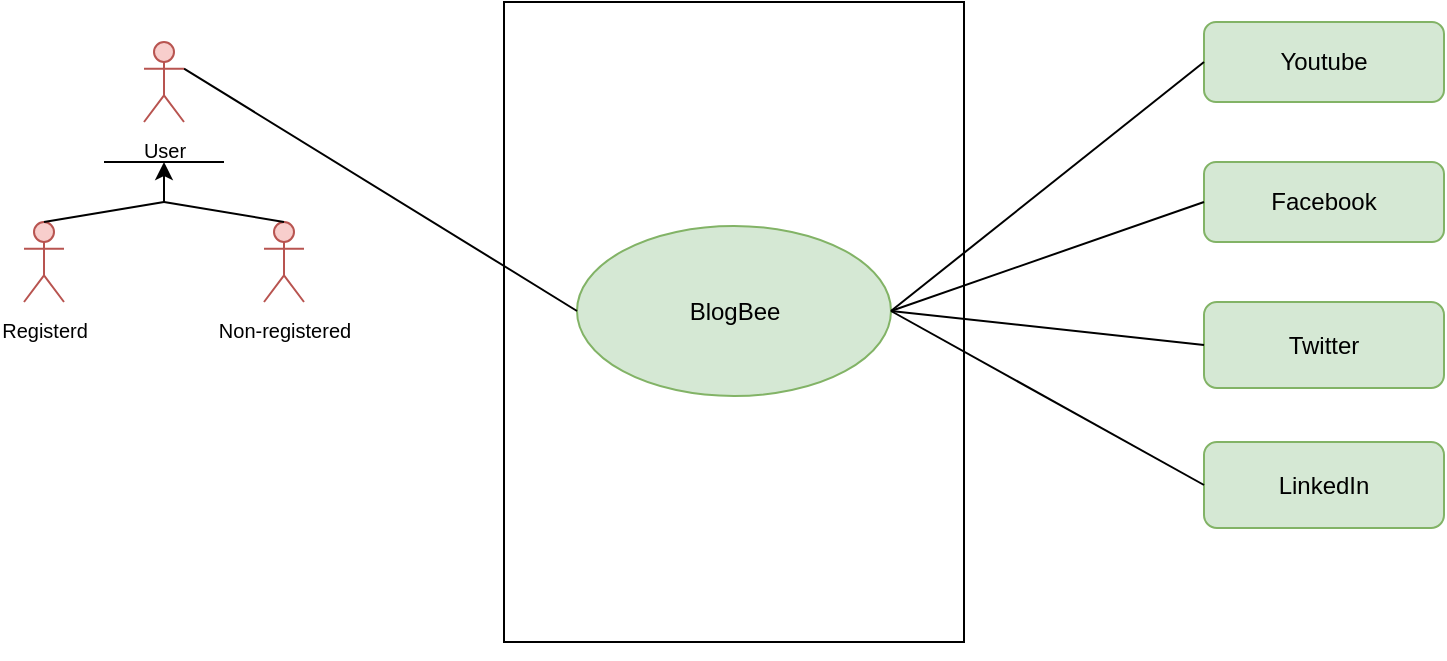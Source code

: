 <mxfile version="16.6.7" type="device" pages="7"><diagram id="N3184gPY2aVcUmGUs0on" name="Level-0"><mxGraphModel dx="894" dy="589" grid="1" gridSize="10" guides="1" tooltips="1" connect="1" arrows="1" fold="1" page="1" pageScale="1" pageWidth="827" pageHeight="1169" math="0" shadow="0"><root><mxCell id="0"/><mxCell id="1" parent="0"/><mxCell id="_K577FJNtA0nnPHs9-gt-4" value="" style="whiteSpace=wrap;html=1;" parent="1" vertex="1"><mxGeometry x="270" y="130" width="230" height="320" as="geometry"/></mxCell><mxCell id="_K577FJNtA0nnPHs9-gt-5" value="BlogBee" style="ellipse;whiteSpace=wrap;html=1;fillColor=#d5e8d4;strokeColor=#82b366;" parent="1" vertex="1"><mxGeometry x="306.5" y="242" width="157" height="85" as="geometry"/></mxCell><mxCell id="_K577FJNtA0nnPHs9-gt-6" style="edgeStyle=orthogonalEdgeStyle;rounded=0;orthogonalLoop=1;jettySize=auto;html=1;exitX=0.5;exitY=1;exitDx=0;exitDy=0;" parent="1" source="_K577FJNtA0nnPHs9-gt-4" target="_K577FJNtA0nnPHs9-gt-4" edge="1"><mxGeometry relative="1" as="geometry"/></mxCell><mxCell id="_K577FJNtA0nnPHs9-gt-8" value="" style="endArrow=none;html=1;rounded=0;exitX=1;exitY=0.333;exitDx=0;exitDy=0;exitPerimeter=0;entryX=0;entryY=0.5;entryDx=0;entryDy=0;" parent="1" source="_K577FJNtA0nnPHs9-gt-19" target="_K577FJNtA0nnPHs9-gt-5" edge="1"><mxGeometry width="50" height="50" relative="1" as="geometry"><mxPoint x="120" y="160" as="sourcePoint"/><mxPoint x="440" y="280" as="targetPoint"/></mxGeometry></mxCell><mxCell id="_K577FJNtA0nnPHs9-gt-19" value="&lt;font style=&quot;font-size: 10px&quot;&gt;User&lt;/font&gt;" style="shape=umlActor;verticalLabelPosition=bottom;verticalAlign=top;html=1;fillColor=#f8cecc;strokeColor=#b85450;" parent="1" vertex="1"><mxGeometry x="90" y="150" width="20" height="40" as="geometry"/></mxCell><mxCell id="_K577FJNtA0nnPHs9-gt-20" value="&lt;font style=&quot;font-size: 10px&quot;&gt;Registerd&lt;/font&gt;" style="shape=umlActor;verticalLabelPosition=bottom;verticalAlign=top;html=1;fillColor=#f8cecc;strokeColor=#b85450;" parent="1" vertex="1"><mxGeometry x="30" y="240" width="20" height="40" as="geometry"/></mxCell><mxCell id="_K577FJNtA0nnPHs9-gt-21" value="&lt;span style=&quot;font-size: 10px&quot;&gt;Non-registered&lt;br&gt;&lt;/span&gt;" style="shape=umlActor;verticalLabelPosition=bottom;verticalAlign=top;html=1;fillColor=#f8cecc;strokeColor=#b85450;" parent="1" vertex="1"><mxGeometry x="150" y="240" width="20" height="40" as="geometry"/></mxCell><mxCell id="_K577FJNtA0nnPHs9-gt-22" value="" style="endArrow=none;html=1;rounded=0;fontSize=10;" parent="1" edge="1"><mxGeometry relative="1" as="geometry"><mxPoint x="70" y="210" as="sourcePoint"/><mxPoint x="130" y="210" as="targetPoint"/><Array as="points"/></mxGeometry></mxCell><mxCell id="_K577FJNtA0nnPHs9-gt-23" value="" style="endArrow=classic;html=1;rounded=0;" parent="1" edge="1"><mxGeometry width="50" height="50" relative="1" as="geometry"><mxPoint x="100" y="230" as="sourcePoint"/><mxPoint x="100" y="210" as="targetPoint"/></mxGeometry></mxCell><mxCell id="_K577FJNtA0nnPHs9-gt-24" value="" style="endArrow=none;html=1;rounded=0;" parent="1" edge="1"><mxGeometry width="50" height="50" relative="1" as="geometry"><mxPoint x="160" y="240" as="sourcePoint"/><mxPoint x="100" y="230" as="targetPoint"/></mxGeometry></mxCell><mxCell id="_K577FJNtA0nnPHs9-gt-25" value="" style="endArrow=none;html=1;rounded=0;" parent="1" edge="1"><mxGeometry width="50" height="50" relative="1" as="geometry"><mxPoint x="40" y="240" as="sourcePoint"/><mxPoint x="100" y="230" as="targetPoint"/></mxGeometry></mxCell><mxCell id="_K577FJNtA0nnPHs9-gt-29" value="Youtube" style="rounded=1;whiteSpace=wrap;html=1;fillColor=#d5e8d4;strokeColor=#82b366;" parent="1" vertex="1"><mxGeometry x="620" y="140" width="120" height="40" as="geometry"/></mxCell><mxCell id="_K577FJNtA0nnPHs9-gt-30" value="" style="endArrow=none;html=1;rounded=0;entryX=0;entryY=0.5;entryDx=0;entryDy=0;exitX=1;exitY=0.5;exitDx=0;exitDy=0;" parent="1" source="_K577FJNtA0nnPHs9-gt-5" target="_K577FJNtA0nnPHs9-gt-29" edge="1"><mxGeometry width="50" height="50" relative="1" as="geometry"><mxPoint x="470" y="280" as="sourcePoint"/><mxPoint x="440" y="280" as="targetPoint"/></mxGeometry></mxCell><mxCell id="CMzWNEyyHn8EvSPtXYAN-1" value="Facebook" style="rounded=1;whiteSpace=wrap;html=1;fillColor=#d5e8d4;strokeColor=#82b366;" parent="1" vertex="1"><mxGeometry x="620" y="210" width="120" height="40" as="geometry"/></mxCell><mxCell id="CMzWNEyyHn8EvSPtXYAN-2" value="Twitter" style="rounded=1;whiteSpace=wrap;html=1;fillColor=#d5e8d4;strokeColor=#82b366;" parent="1" vertex="1"><mxGeometry x="620" y="280" width="120" height="43" as="geometry"/></mxCell><mxCell id="CMzWNEyyHn8EvSPtXYAN-3" value="LinkedIn" style="rounded=1;whiteSpace=wrap;html=1;fillColor=#d5e8d4;strokeColor=#82b366;" parent="1" vertex="1"><mxGeometry x="620" y="350" width="120" height="43" as="geometry"/></mxCell><mxCell id="CMzWNEyyHn8EvSPtXYAN-4" value="" style="endArrow=none;html=1;rounded=0;entryX=0;entryY=0.5;entryDx=0;entryDy=0;exitX=1;exitY=0.5;exitDx=0;exitDy=0;" parent="1" source="_K577FJNtA0nnPHs9-gt-5" target="CMzWNEyyHn8EvSPtXYAN-1" edge="1"><mxGeometry width="50" height="50" relative="1" as="geometry"><mxPoint x="360" y="330" as="sourcePoint"/><mxPoint x="410" y="280" as="targetPoint"/></mxGeometry></mxCell><mxCell id="CMzWNEyyHn8EvSPtXYAN-5" value="" style="endArrow=none;html=1;rounded=0;entryX=0;entryY=0.5;entryDx=0;entryDy=0;exitX=1;exitY=0.5;exitDx=0;exitDy=0;" parent="1" source="_K577FJNtA0nnPHs9-gt-5" target="CMzWNEyyHn8EvSPtXYAN-2" edge="1"><mxGeometry width="50" height="50" relative="1" as="geometry"><mxPoint x="360" y="330" as="sourcePoint"/><mxPoint x="410" y="280" as="targetPoint"/></mxGeometry></mxCell><mxCell id="CMzWNEyyHn8EvSPtXYAN-6" value="" style="endArrow=none;html=1;rounded=0;entryX=0;entryY=0.5;entryDx=0;entryDy=0;exitX=1;exitY=0.5;exitDx=0;exitDy=0;" parent="1" source="_K577FJNtA0nnPHs9-gt-5" target="CMzWNEyyHn8EvSPtXYAN-3" edge="1"><mxGeometry width="50" height="50" relative="1" as="geometry"><mxPoint x="360" y="330" as="sourcePoint"/><mxPoint x="410" y="280" as="targetPoint"/></mxGeometry></mxCell></root></mxGraphModel></diagram><diagram id="zbIQ3xdpA9Np2yHAEQoN" name="level-1"><mxGraphModel dx="894" dy="589" grid="1" gridSize="10" guides="1" tooltips="1" connect="1" arrows="1" fold="1" page="1" pageScale="1" pageWidth="827" pageHeight="1169" math="0" shadow="0"><root><mxCell id="ByYNkfoHu29p4z0zagBE-0"/><mxCell id="ByYNkfoHu29p4z0zagBE-1" parent="ByYNkfoHu29p4z0zagBE-0"/><mxCell id="JzMVSLssLrtKcTZkkThP-0" value="" style="whiteSpace=wrap;html=1;" parent="ByYNkfoHu29p4z0zagBE-1" vertex="1"><mxGeometry x="310" y="120" width="260" height="590" as="geometry"/></mxCell><mxCell id="JzMVSLssLrtKcTZkkThP-1" value="Authentication" style="ellipse;whiteSpace=wrap;html=1;fillColor=#d5e8d4;strokeColor=#82b366;" parent="ByYNkfoHu29p4z0zagBE-1" vertex="1"><mxGeometry x="359.75" y="130" width="157" height="70" as="geometry"/></mxCell><mxCell id="JzMVSLssLrtKcTZkkThP-2" style="edgeStyle=orthogonalEdgeStyle;rounded=0;orthogonalLoop=1;jettySize=auto;html=1;exitX=0.5;exitY=1;exitDx=0;exitDy=0;" parent="ByYNkfoHu29p4z0zagBE-1" source="JzMVSLssLrtKcTZkkThP-0" target="JzMVSLssLrtKcTZkkThP-0" edge="1"><mxGeometry relative="1" as="geometry"/></mxCell><mxCell id="JzMVSLssLrtKcTZkkThP-4" value="Searching" style="ellipse;whiteSpace=wrap;html=1;fillColor=#d5e8d4;strokeColor=#82b366;" parent="ByYNkfoHu29p4z0zagBE-1" vertex="1"><mxGeometry x="363.25" y="320" width="153.5" height="70" as="geometry"/></mxCell><mxCell id="JzMVSLssLrtKcTZkkThP-5" value="Favourite List" style="ellipse;whiteSpace=wrap;html=1;fillColor=#d5e8d4;strokeColor=#82b366;" parent="ByYNkfoHu29p4z0zagBE-1" vertex="1"><mxGeometry x="363.25" y="420" width="153.5" height="70" as="geometry"/></mxCell><mxCell id="JzMVSLssLrtKcTZkkThP-6" value="Share" style="ellipse;whiteSpace=wrap;html=1;fillColor=#d5e8d4;strokeColor=#82b366;" parent="ByYNkfoHu29p4z0zagBE-1" vertex="1"><mxGeometry x="363.25" y="515" width="153.5" height="70" as="geometry"/></mxCell><mxCell id="JzMVSLssLrtKcTZkkThP-7" value="News Feed" style="ellipse;whiteSpace=wrap;html=1;fillColor=#d5e8d4;strokeColor=#82b366;" parent="ByYNkfoHu29p4z0zagBE-1" vertex="1"><mxGeometry x="363.25" y="220" width="153.5" height="70" as="geometry"/></mxCell><mxCell id="Qfkio9dMfzaVBMvDr20n-0" value="&lt;font style=&quot;font-size: 10px&quot;&gt;User&lt;/font&gt;" style="shape=umlActor;verticalLabelPosition=bottom;verticalAlign=top;html=1;" parent="ByYNkfoHu29p4z0zagBE-1" vertex="1"><mxGeometry x="100" y="320" width="20" height="40" as="geometry"/></mxCell><mxCell id="Qfkio9dMfzaVBMvDr20n-1" value="&lt;font style=&quot;font-size: 10px&quot;&gt;Non-Registered&lt;/font&gt;" style="shape=umlActor;verticalLabelPosition=bottom;verticalAlign=top;html=1;" parent="ByYNkfoHu29p4z0zagBE-1" vertex="1"><mxGeometry x="40" y="410" width="20" height="40" as="geometry"/></mxCell><mxCell id="Qfkio9dMfzaVBMvDr20n-2" value="&lt;span style=&quot;font-size: 10px&quot;&gt;Registered&lt;br&gt;&lt;/span&gt;" style="shape=umlActor;verticalLabelPosition=bottom;verticalAlign=top;html=1;" parent="ByYNkfoHu29p4z0zagBE-1" vertex="1"><mxGeometry x="160" y="410" width="20" height="40" as="geometry"/></mxCell><mxCell id="Qfkio9dMfzaVBMvDr20n-3" value="" style="endArrow=none;html=1;rounded=0;fontSize=10;" parent="ByYNkfoHu29p4z0zagBE-1" edge="1"><mxGeometry relative="1" as="geometry"><mxPoint x="80" y="380" as="sourcePoint"/><mxPoint x="140" y="380" as="targetPoint"/><Array as="points"/></mxGeometry></mxCell><mxCell id="Qfkio9dMfzaVBMvDr20n-4" value="" style="endArrow=classic;html=1;rounded=0;" parent="ByYNkfoHu29p4z0zagBE-1" edge="1"><mxGeometry width="50" height="50" relative="1" as="geometry"><mxPoint x="110" y="400" as="sourcePoint"/><mxPoint x="110" y="380" as="targetPoint"/></mxGeometry></mxCell><mxCell id="Qfkio9dMfzaVBMvDr20n-5" value="" style="endArrow=none;html=1;rounded=0;" parent="ByYNkfoHu29p4z0zagBE-1" edge="1"><mxGeometry width="50" height="50" relative="1" as="geometry"><mxPoint x="170" y="410" as="sourcePoint"/><mxPoint x="110" y="400" as="targetPoint"/></mxGeometry></mxCell><mxCell id="Qfkio9dMfzaVBMvDr20n-6" value="" style="endArrow=none;html=1;rounded=0;" parent="ByYNkfoHu29p4z0zagBE-1" edge="1"><mxGeometry width="50" height="50" relative="1" as="geometry"><mxPoint x="50" y="410" as="sourcePoint"/><mxPoint x="110" y="400" as="targetPoint"/></mxGeometry></mxCell><mxCell id="-uVAdD5Lgj_O2IbG8bAB-0" value="Youtube" style="rounded=1;whiteSpace=wrap;html=1;fillColor=#d5e8d4;strokeColor=#82b366;" parent="ByYNkfoHu29p4z0zagBE-1" vertex="1"><mxGeometry x="700" y="190" width="120" height="60" as="geometry"/></mxCell><mxCell id="-uVAdD5Lgj_O2IbG8bAB-1" value="" style="endArrow=none;html=1;rounded=0;entryX=0;entryY=0.5;entryDx=0;entryDy=0;exitX=1;exitY=0.333;exitDx=0;exitDy=0;exitPerimeter=0;" parent="ByYNkfoHu29p4z0zagBE-1" source="Qfkio9dMfzaVBMvDr20n-0" target="JzMVSLssLrtKcTZkkThP-1" edge="1"><mxGeometry width="50" height="50" relative="1" as="geometry"><mxPoint x="160" y="310" as="sourcePoint"/><mxPoint x="480" y="330" as="targetPoint"/></mxGeometry></mxCell><mxCell id="-uVAdD5Lgj_O2IbG8bAB-2" value="" style="endArrow=none;html=1;rounded=0;entryX=0;entryY=0.5;entryDx=0;entryDy=0;exitX=1;exitY=0.333;exitDx=0;exitDy=0;exitPerimeter=0;" parent="ByYNkfoHu29p4z0zagBE-1" source="Qfkio9dMfzaVBMvDr20n-0" target="JzMVSLssLrtKcTZkkThP-7" edge="1"><mxGeometry width="50" height="50" relative="1" as="geometry"><mxPoint x="160" y="310" as="sourcePoint"/><mxPoint x="480" y="330" as="targetPoint"/></mxGeometry></mxCell><mxCell id="-uVAdD5Lgj_O2IbG8bAB-3" value="" style="endArrow=none;html=1;rounded=0;exitX=1;exitY=0.333;exitDx=0;exitDy=0;exitPerimeter=0;entryX=0;entryY=0.5;entryDx=0;entryDy=0;" parent="ByYNkfoHu29p4z0zagBE-1" source="Qfkio9dMfzaVBMvDr20n-0" target="JzMVSLssLrtKcTZkkThP-4" edge="1"><mxGeometry width="50" height="50" relative="1" as="geometry"><mxPoint x="150" y="270" as="sourcePoint"/><mxPoint x="480" y="330" as="targetPoint"/></mxGeometry></mxCell><mxCell id="-uVAdD5Lgj_O2IbG8bAB-4" value="" style="endArrow=none;html=1;rounded=0;exitX=1;exitY=0.333;exitDx=0;exitDy=0;exitPerimeter=0;entryX=0;entryY=0.5;entryDx=0;entryDy=0;" parent="ByYNkfoHu29p4z0zagBE-1" source="Qfkio9dMfzaVBMvDr20n-2" target="JzMVSLssLrtKcTZkkThP-5" edge="1"><mxGeometry width="50" height="50" relative="1" as="geometry"><mxPoint x="430" y="380" as="sourcePoint"/><mxPoint x="480" y="330" as="targetPoint"/></mxGeometry></mxCell><mxCell id="-uVAdD5Lgj_O2IbG8bAB-8" value="" style="endArrow=none;html=1;rounded=0;entryX=0;entryY=0.5;entryDx=0;entryDy=0;exitX=1;exitY=0.5;exitDx=0;exitDy=0;" parent="ByYNkfoHu29p4z0zagBE-1" source="JzMVSLssLrtKcTZkkThP-7" target="-uVAdD5Lgj_O2IbG8bAB-0" edge="1"><mxGeometry width="50" height="50" relative="1" as="geometry"><mxPoint x="430" y="380" as="sourcePoint"/><mxPoint x="480" y="330" as="targetPoint"/></mxGeometry></mxCell><mxCell id="-uVAdD5Lgj_O2IbG8bAB-9" value="" style="endArrow=none;html=1;rounded=0;entryX=0;entryY=0.5;entryDx=0;entryDy=0;exitX=1;exitY=0.5;exitDx=0;exitDy=0;" parent="ByYNkfoHu29p4z0zagBE-1" source="JzMVSLssLrtKcTZkkThP-4" target="-uVAdD5Lgj_O2IbG8bAB-0" edge="1"><mxGeometry width="50" height="50" relative="1" as="geometry"><mxPoint x="430" y="380" as="sourcePoint"/><mxPoint x="480" y="330" as="targetPoint"/></mxGeometry></mxCell><mxCell id="z8544kaWbCf5mrljkzRn-0" value="Comment" style="ellipse;whiteSpace=wrap;html=1;fillColor=#d5e8d4;strokeColor=#82b366;" parent="ByYNkfoHu29p4z0zagBE-1" vertex="1"><mxGeometry x="361.5" y="610" width="153.5" height="70" as="geometry"/></mxCell><mxCell id="z8544kaWbCf5mrljkzRn-1" value="" style="endArrow=none;html=1;rounded=0;entryX=1;entryY=0.333;entryDx=0;entryDy=0;entryPerimeter=0;exitX=0;exitY=0.5;exitDx=0;exitDy=0;" parent="ByYNkfoHu29p4z0zagBE-1" source="z8544kaWbCf5mrljkzRn-0" target="Qfkio9dMfzaVBMvDr20n-2" edge="1"><mxGeometry width="50" height="50" relative="1" as="geometry"><mxPoint x="440" y="460" as="sourcePoint"/><mxPoint x="490" y="410" as="targetPoint"/></mxGeometry></mxCell><mxCell id="z8544kaWbCf5mrljkzRn-2" value="" style="endArrow=none;html=1;rounded=0;exitX=1;exitY=0.333;exitDx=0;exitDy=0;exitPerimeter=0;entryX=0;entryY=0.5;entryDx=0;entryDy=0;" parent="ByYNkfoHu29p4z0zagBE-1" source="Qfkio9dMfzaVBMvDr20n-2" target="JzMVSLssLrtKcTZkkThP-6" edge="1"><mxGeometry width="50" height="50" relative="1" as="geometry"><mxPoint x="440" y="460" as="sourcePoint"/><mxPoint x="490" y="410" as="targetPoint"/></mxGeometry></mxCell><mxCell id="YWLxyezC0C9_nO7nKDx8-0" value="LinkedIn" style="rounded=1;whiteSpace=wrap;html=1;fillColor=#d5e8d4;strokeColor=#82b366;" parent="ByYNkfoHu29p4z0zagBE-1" vertex="1"><mxGeometry x="700" y="560" width="120" height="60" as="geometry"/></mxCell><mxCell id="YWLxyezC0C9_nO7nKDx8-1" value="Twitter" style="rounded=1;whiteSpace=wrap;html=1;fillColor=#d5e8d4;strokeColor=#82b366;" parent="ByYNkfoHu29p4z0zagBE-1" vertex="1"><mxGeometry x="700" y="430" width="120" height="60" as="geometry"/></mxCell><mxCell id="YWLxyezC0C9_nO7nKDx8-2" value="Facebook" style="rounded=1;whiteSpace=wrap;html=1;fillColor=#d5e8d4;strokeColor=#82b366;" parent="ByYNkfoHu29p4z0zagBE-1" vertex="1"><mxGeometry x="700" y="310" width="120" height="60" as="geometry"/></mxCell><mxCell id="YWLxyezC0C9_nO7nKDx8-3" value="" style="endArrow=none;html=1;rounded=0;entryX=0;entryY=0.5;entryDx=0;entryDy=0;exitX=1;exitY=0.5;exitDx=0;exitDy=0;" parent="ByYNkfoHu29p4z0zagBE-1" source="JzMVSLssLrtKcTZkkThP-5" target="YWLxyezC0C9_nO7nKDx8-2" edge="1"><mxGeometry width="50" height="50" relative="1" as="geometry"><mxPoint x="440" y="450" as="sourcePoint"/><mxPoint x="490" y="400" as="targetPoint"/></mxGeometry></mxCell><mxCell id="YWLxyezC0C9_nO7nKDx8-4" value="" style="endArrow=none;html=1;rounded=0;entryX=0;entryY=0.5;entryDx=0;entryDy=0;exitX=1;exitY=0.5;exitDx=0;exitDy=0;" parent="ByYNkfoHu29p4z0zagBE-1" source="JzMVSLssLrtKcTZkkThP-5" target="YWLxyezC0C9_nO7nKDx8-1" edge="1"><mxGeometry width="50" height="50" relative="1" as="geometry"><mxPoint x="440" y="450" as="sourcePoint"/><mxPoint x="490" y="400" as="targetPoint"/></mxGeometry></mxCell><mxCell id="YWLxyezC0C9_nO7nKDx8-5" value="" style="endArrow=none;html=1;rounded=0;entryX=0;entryY=0.5;entryDx=0;entryDy=0;exitX=1;exitY=0.5;exitDx=0;exitDy=0;" parent="ByYNkfoHu29p4z0zagBE-1" source="JzMVSLssLrtKcTZkkThP-5" target="YWLxyezC0C9_nO7nKDx8-0" edge="1"><mxGeometry width="50" height="50" relative="1" as="geometry"><mxPoint x="440" y="450" as="sourcePoint"/><mxPoint x="490" y="400" as="targetPoint"/></mxGeometry></mxCell><mxCell id="iJft_2tGkhAm2MrQxQ8J-1" value="Start" style="strokeWidth=2;html=1;shape=mxgraph.flowchart.start_2;whiteSpace=wrap;fillColor=#dae8fc;strokeColor=#6c8ebf;" parent="ByYNkfoHu29p4z0zagBE-1" vertex="1"><mxGeometry x="380.5" y="810" width="30" height="30" as="geometry"/></mxCell><mxCell id="iJft_2tGkhAm2MrQxQ8J-2" value="Landing page" style="rounded=1;whiteSpace=wrap;html=1;fillColor=#f8cecc;strokeColor=#b85450;" parent="ByYNkfoHu29p4z0zagBE-1" vertex="1"><mxGeometry x="350.5" y="870" width="90" height="40" as="geometry"/></mxCell><mxCell id="iJft_2tGkhAm2MrQxQ8J-4" value="" style="endArrow=classic;html=1;rounded=0;exitX=0.5;exitY=1;exitDx=0;exitDy=0;" parent="ByYNkfoHu29p4z0zagBE-1" source="iJft_2tGkhAm2MrQxQ8J-2" edge="1"><mxGeometry width="50" height="50" relative="1" as="geometry"><mxPoint x="394.5" y="870" as="sourcePoint"/><mxPoint x="394.5" y="940" as="targetPoint"/></mxGeometry></mxCell><mxCell id="iJft_2tGkhAm2MrQxQ8J-5" value="Registered&lt;br&gt;?" style="rhombus;whiteSpace=wrap;html=1;fillColor=#fff2cc;strokeColor=#d6b656;" parent="ByYNkfoHu29p4z0zagBE-1" vertex="1"><mxGeometry x="355.5" y="940" width="80" height="80" as="geometry"/></mxCell><mxCell id="iJft_2tGkhAm2MrQxQ8J-10" value="Share" style="rounded=1;whiteSpace=wrap;html=1;fillColor=#f8cecc;strokeColor=#b85450;" parent="ByYNkfoHu29p4z0zagBE-1" vertex="1"><mxGeometry x="535" y="1230" width="110" height="40" as="geometry"/></mxCell><mxCell id="iJft_2tGkhAm2MrQxQ8J-11" value="Comment" style="rounded=1;whiteSpace=wrap;html=1;fillColor=#f8cecc;strokeColor=#b85450;" parent="ByYNkfoHu29p4z0zagBE-1" vertex="1"><mxGeometry x="655" y="1230" width="110" height="40" as="geometry"/></mxCell><mxCell id="iJft_2tGkhAm2MrQxQ8J-12" value="Favorite List" style="rounded=1;whiteSpace=wrap;html=1;fillColor=#f8cecc;strokeColor=#b85450;" parent="ByYNkfoHu29p4z0zagBE-1" vertex="1"><mxGeometry x="410.5" y="1230" width="110" height="40" as="geometry"/></mxCell><mxCell id="iJft_2tGkhAm2MrQxQ8J-13" value="Authentication" style="rounded=1;whiteSpace=wrap;html=1;fillColor=#f8cecc;strokeColor=#b85450;" parent="ByYNkfoHu29p4z0zagBE-1" vertex="1"><mxGeometry x="30" y="1230" width="105" height="40" as="geometry"/></mxCell><mxCell id="iJft_2tGkhAm2MrQxQ8J-14" value="News Feed" style="rounded=1;whiteSpace=wrap;html=1;fillColor=#f8cecc;strokeColor=#b85450;" parent="ByYNkfoHu29p4z0zagBE-1" vertex="1"><mxGeometry x="145" y="1230" width="110" height="40" as="geometry"/></mxCell><mxCell id="iJft_2tGkhAm2MrQxQ8J-15" value="Searching" style="rounded=1;whiteSpace=wrap;html=1;fillColor=#f8cecc;strokeColor=#b85450;" parent="ByYNkfoHu29p4z0zagBE-1" vertex="1"><mxGeometry x="265" y="1230" width="110" height="40" as="geometry"/></mxCell><mxCell id="iJft_2tGkhAm2MrQxQ8J-19" value="" style="endArrow=classic;html=1;rounded=0;entryX=0.5;entryY=0;entryDx=0;entryDy=0;entryPerimeter=0;exitX=0;exitY=0.5;exitDx=0;exitDy=0;" parent="ByYNkfoHu29p4z0zagBE-1" source="iJft_2tGkhAm2MrQxQ8J-5" target="iJft_2tGkhAm2MrQxQ8J-20" edge="1"><mxGeometry width="50" height="50" relative="1" as="geometry"><mxPoint x="415" y="1060" as="sourcePoint"/><mxPoint x="465" y="1010" as="targetPoint"/><Array as="points"><mxPoint x="200" y="980"/></Array></mxGeometry></mxCell><mxCell id="iJft_2tGkhAm2MrQxQ8J-20" value="" style="strokeWidth=2;html=1;shape=mxgraph.flowchart.start_2;whiteSpace=wrap;fillColor=#dae8fc;strokeColor=#6c8ebf;" parent="ByYNkfoHu29p4z0zagBE-1" vertex="1"><mxGeometry x="190" y="1070" width="20" height="20" as="geometry"/></mxCell><mxCell id="iJft_2tGkhAm2MrQxQ8J-21" value="" style="endArrow=classic;html=1;rounded=0;exitX=1;exitY=0.5;exitDx=0;exitDy=0;entryX=0.5;entryY=0;entryDx=0;entryDy=0;entryPerimeter=0;" parent="ByYNkfoHu29p4z0zagBE-1" source="iJft_2tGkhAm2MrQxQ8J-5" target="iJft_2tGkhAm2MrQxQ8J-22" edge="1"><mxGeometry width="50" height="50" relative="1" as="geometry"><mxPoint x="415" y="1060" as="sourcePoint"/><mxPoint x="465" y="1010" as="targetPoint"/><Array as="points"><mxPoint x="590" y="980"/></Array></mxGeometry></mxCell><mxCell id="iJft_2tGkhAm2MrQxQ8J-22" value="" style="strokeWidth=2;html=1;shape=mxgraph.flowchart.start_2;whiteSpace=wrap;fillColor=#dae8fc;strokeColor=#6c8ebf;" parent="ByYNkfoHu29p4z0zagBE-1" vertex="1"><mxGeometry x="580" y="1070" width="20" height="20" as="geometry"/></mxCell><mxCell id="iJft_2tGkhAm2MrQxQ8J-23" value="" style="endArrow=classic;html=1;rounded=0;exitX=0.5;exitY=1;exitDx=0;exitDy=0;exitPerimeter=0;entryX=0.5;entryY=0;entryDx=0;entryDy=0;" parent="ByYNkfoHu29p4z0zagBE-1" source="iJft_2tGkhAm2MrQxQ8J-20" target="iJft_2tGkhAm2MrQxQ8J-13" edge="1"><mxGeometry width="50" height="50" relative="1" as="geometry"><mxPoint x="415" y="1060" as="sourcePoint"/><mxPoint x="465" y="1010" as="targetPoint"/></mxGeometry></mxCell><mxCell id="iJft_2tGkhAm2MrQxQ8J-24" value="" style="endArrow=classic;html=1;rounded=0;entryX=0.5;entryY=0;entryDx=0;entryDy=0;exitX=0.5;exitY=1;exitDx=0;exitDy=0;exitPerimeter=0;" parent="ByYNkfoHu29p4z0zagBE-1" source="iJft_2tGkhAm2MrQxQ8J-20" target="iJft_2tGkhAm2MrQxQ8J-14" edge="1"><mxGeometry width="50" height="50" relative="1" as="geometry"><mxPoint x="175" y="1090" as="sourcePoint"/><mxPoint x="465" y="1010" as="targetPoint"/></mxGeometry></mxCell><mxCell id="iJft_2tGkhAm2MrQxQ8J-25" value="" style="endArrow=classic;html=1;rounded=0;entryX=0.5;entryY=0;entryDx=0;entryDy=0;exitX=0.5;exitY=1;exitDx=0;exitDy=0;exitPerimeter=0;" parent="ByYNkfoHu29p4z0zagBE-1" source="iJft_2tGkhAm2MrQxQ8J-20" target="iJft_2tGkhAm2MrQxQ8J-15" edge="1"><mxGeometry width="50" height="50" relative="1" as="geometry"><mxPoint x="175" y="1090" as="sourcePoint"/><mxPoint x="465" y="1060" as="targetPoint"/></mxGeometry></mxCell><mxCell id="iJft_2tGkhAm2MrQxQ8J-26" value="" style="endArrow=classic;html=1;rounded=0;entryX=0.5;entryY=0;entryDx=0;entryDy=0;exitX=0.5;exitY=1;exitDx=0;exitDy=0;exitPerimeter=0;" parent="ByYNkfoHu29p4z0zagBE-1" source="iJft_2tGkhAm2MrQxQ8J-22" target="iJft_2tGkhAm2MrQxQ8J-12" edge="1"><mxGeometry width="50" height="50" relative="1" as="geometry"><mxPoint x="425" y="1110" as="sourcePoint"/><mxPoint x="465" y="1060" as="targetPoint"/></mxGeometry></mxCell><mxCell id="iJft_2tGkhAm2MrQxQ8J-27" value="" style="endArrow=classic;html=1;rounded=0;exitX=0.5;exitY=1;exitDx=0;exitDy=0;exitPerimeter=0;entryX=0.5;entryY=0;entryDx=0;entryDy=0;" parent="ByYNkfoHu29p4z0zagBE-1" source="iJft_2tGkhAm2MrQxQ8J-22" target="iJft_2tGkhAm2MrQxQ8J-10" edge="1"><mxGeometry width="50" height="50" relative="1" as="geometry"><mxPoint x="415" y="1110" as="sourcePoint"/><mxPoint x="465" y="1060" as="targetPoint"/></mxGeometry></mxCell><mxCell id="iJft_2tGkhAm2MrQxQ8J-28" value="" style="endArrow=classic;html=1;rounded=0;exitX=0.5;exitY=1;exitDx=0;exitDy=0;exitPerimeter=0;entryX=0.5;entryY=0;entryDx=0;entryDy=0;" parent="ByYNkfoHu29p4z0zagBE-1" source="iJft_2tGkhAm2MrQxQ8J-22" target="iJft_2tGkhAm2MrQxQ8J-11" edge="1"><mxGeometry width="50" height="50" relative="1" as="geometry"><mxPoint x="415" y="1110" as="sourcePoint"/><mxPoint x="465" y="1060" as="targetPoint"/></mxGeometry></mxCell><mxCell id="iJft_2tGkhAm2MrQxQ8J-29" value="" style="endArrow=classic;html=1;rounded=0;exitX=0.5;exitY=1;exitDx=0;exitDy=0;exitPerimeter=0;entryX=0.5;entryY=0;entryDx=0;entryDy=0;" parent="ByYNkfoHu29p4z0zagBE-1" source="iJft_2tGkhAm2MrQxQ8J-22" target="iJft_2tGkhAm2MrQxQ8J-15" edge="1"><mxGeometry width="50" height="50" relative="1" as="geometry"><mxPoint x="415" y="1110" as="sourcePoint"/><mxPoint x="465" y="1060" as="targetPoint"/></mxGeometry></mxCell><mxCell id="iJft_2tGkhAm2MrQxQ8J-30" value="" style="endArrow=classic;html=1;rounded=0;entryX=0.5;entryY=0;entryDx=0;entryDy=0;exitX=0.5;exitY=1;exitDx=0;exitDy=0;exitPerimeter=0;" parent="ByYNkfoHu29p4z0zagBE-1" source="iJft_2tGkhAm2MrQxQ8J-22" target="iJft_2tGkhAm2MrQxQ8J-14" edge="1"><mxGeometry width="50" height="50" relative="1" as="geometry"><mxPoint x="535" y="1090" as="sourcePoint"/><mxPoint x="465" y="1060" as="targetPoint"/></mxGeometry></mxCell><mxCell id="iJft_2tGkhAm2MrQxQ8J-31" value="" style="endArrow=classic;html=1;rounded=0;entryX=0.5;entryY=0;entryDx=0;entryDy=0;exitX=0.5;exitY=1;exitDx=0;exitDy=0;exitPerimeter=0;" parent="ByYNkfoHu29p4z0zagBE-1" source="iJft_2tGkhAm2MrQxQ8J-22" target="iJft_2tGkhAm2MrQxQ8J-13" edge="1"><mxGeometry width="50" height="50" relative="1" as="geometry"><mxPoint x="415" y="1110" as="sourcePoint"/><mxPoint x="465" y="1060" as="targetPoint"/></mxGeometry></mxCell><mxCell id="iJft_2tGkhAm2MrQxQ8J-33" value="" style="endArrow=classic;html=1;rounded=0;exitX=0.5;exitY=1;exitDx=0;exitDy=0;exitPerimeter=0;" parent="ByYNkfoHu29p4z0zagBE-1" source="iJft_2tGkhAm2MrQxQ8J-1" target="iJft_2tGkhAm2MrQxQ8J-2" edge="1"><mxGeometry width="50" height="50" relative="1" as="geometry"><mxPoint x="415" y="960" as="sourcePoint"/><mxPoint x="465" y="910" as="targetPoint"/></mxGeometry></mxCell><mxCell id="iJft_2tGkhAm2MrQxQ8J-34" value="End" style="ellipse;whiteSpace=wrap;html=1;aspect=fixed;strokeColor=#6c8ebf;fillColor=#dae8fc;" parent="ByYNkfoHu29p4z0zagBE-1" vertex="1"><mxGeometry x="370.5" y="1350" width="40" height="40" as="geometry"/></mxCell><mxCell id="iJft_2tGkhAm2MrQxQ8J-35" value="" style="endArrow=classic;html=1;rounded=0;exitX=0.438;exitY=1.013;exitDx=0;exitDy=0;exitPerimeter=0;entryX=0;entryY=0.5;entryDx=0;entryDy=0;" parent="ByYNkfoHu29p4z0zagBE-1" source="iJft_2tGkhAm2MrQxQ8J-13" target="iJft_2tGkhAm2MrQxQ8J-34" edge="1"><mxGeometry width="50" height="50" relative="1" as="geometry"><mxPoint x="425" y="1340" as="sourcePoint"/><mxPoint x="475" y="1290" as="targetPoint"/><Array as="points"><mxPoint x="75" y="1370"/><mxPoint x="165" y="1370"/><mxPoint x="295" y="1370"/></Array></mxGeometry></mxCell><mxCell id="iJft_2tGkhAm2MrQxQ8J-40" value="" style="endArrow=none;html=1;rounded=0;entryX=0.5;entryY=1;entryDx=0;entryDy=0;" parent="ByYNkfoHu29p4z0zagBE-1" target="iJft_2tGkhAm2MrQxQ8J-15" edge="1"><mxGeometry width="50" height="50" relative="1" as="geometry"><mxPoint x="320" y="1370" as="sourcePoint"/><mxPoint x="475" y="1290" as="targetPoint"/></mxGeometry></mxCell><mxCell id="iJft_2tGkhAm2MrQxQ8J-41" value="" style="endArrow=none;html=1;rounded=0;exitX=0.5;exitY=1;exitDx=0;exitDy=0;" parent="ByYNkfoHu29p4z0zagBE-1" source="iJft_2tGkhAm2MrQxQ8J-14" edge="1"><mxGeometry width="50" height="50" relative="1" as="geometry"><mxPoint x="425" y="1340" as="sourcePoint"/><mxPoint x="200" y="1370" as="targetPoint"/></mxGeometry></mxCell><mxCell id="iJft_2tGkhAm2MrQxQ8J-42" value="" style="endArrow=classic;html=1;rounded=0;exitX=0.564;exitY=1.038;exitDx=0;exitDy=0;exitPerimeter=0;entryX=1;entryY=0.5;entryDx=0;entryDy=0;" parent="ByYNkfoHu29p4z0zagBE-1" source="iJft_2tGkhAm2MrQxQ8J-11" target="iJft_2tGkhAm2MrQxQ8J-34" edge="1"><mxGeometry width="50" height="50" relative="1" as="geometry"><mxPoint x="425" y="1340" as="sourcePoint"/><mxPoint x="475" y="1290" as="targetPoint"/><Array as="points"><mxPoint x="717" y="1370"/></Array></mxGeometry></mxCell><mxCell id="iJft_2tGkhAm2MrQxQ8J-43" value="" style="endArrow=none;html=1;rounded=0;entryX=0.5;entryY=1;entryDx=0;entryDy=0;" parent="ByYNkfoHu29p4z0zagBE-1" target="iJft_2tGkhAm2MrQxQ8J-12" edge="1"><mxGeometry width="50" height="50" relative="1" as="geometry"><mxPoint x="465" y="1370" as="sourcePoint"/><mxPoint x="475" y="1290" as="targetPoint"/></mxGeometry></mxCell><mxCell id="iJft_2tGkhAm2MrQxQ8J-44" value="" style="endArrow=none;html=1;rounded=0;entryX=0.5;entryY=1;entryDx=0;entryDy=0;" parent="ByYNkfoHu29p4z0zagBE-1" target="iJft_2tGkhAm2MrQxQ8J-10" edge="1"><mxGeometry width="50" height="50" relative="1" as="geometry"><mxPoint x="590" y="1370" as="sourcePoint"/><mxPoint x="475" y="1290" as="targetPoint"/></mxGeometry></mxCell><mxCell id="l5VhPZEMEYYXwhiK2x6C-0" value="No" style="text;html=1;align=center;verticalAlign=middle;resizable=0;points=[];autosize=1;strokeColor=none;fillColor=none;" parent="ByYNkfoHu29p4z0zagBE-1" vertex="1"><mxGeometry x="275" y="950" width="30" height="20" as="geometry"/></mxCell><mxCell id="l5VhPZEMEYYXwhiK2x6C-1" value="Yes" style="text;html=1;align=center;verticalAlign=middle;resizable=0;points=[];autosize=1;strokeColor=none;fillColor=none;" parent="ByYNkfoHu29p4z0zagBE-1" vertex="1"><mxGeometry x="490" y="950" width="40" height="20" as="geometry"/></mxCell><mxCell id="DKuvwebkb14_17LW0jwo-0" value=" Registered and Non-Register User" style="swimlane;" parent="ByYNkfoHu29p4z0zagBE-1" vertex="1"><mxGeometry x="30" y="1510" width="390" height="630" as="geometry"/></mxCell><mxCell id="DKuvwebkb14_17LW0jwo-1" value="Start" style="strokeWidth=2;html=1;shape=mxgraph.flowchart.start_2;whiteSpace=wrap;fillColor=#dae8fc;strokeColor=#6c8ebf;" parent="ByYNkfoHu29p4z0zagBE-1" vertex="1"><mxGeometry x="410.5" y="1530" width="30" height="30" as="geometry"/></mxCell><mxCell id="DKuvwebkb14_17LW0jwo-2" value="Landing page" style="rounded=1;whiteSpace=wrap;html=1;fillColor=#f8cecc;strokeColor=#b85450;" parent="ByYNkfoHu29p4z0zagBE-1" vertex="1"><mxGeometry x="380.5" y="1590" width="90" height="40" as="geometry"/></mxCell><mxCell id="DKuvwebkb14_17LW0jwo-3" value="" style="endArrow=classic;html=1;rounded=0;exitX=0.5;exitY=1;exitDx=0;exitDy=0;" parent="ByYNkfoHu29p4z0zagBE-1" source="DKuvwebkb14_17LW0jwo-2" edge="1"><mxGeometry width="50" height="50" relative="1" as="geometry"><mxPoint x="424.5" y="1590" as="sourcePoint"/><mxPoint x="424.5" y="1660.0" as="targetPoint"/></mxGeometry></mxCell><mxCell id="DKuvwebkb14_17LW0jwo-4" value="Registered&lt;br&gt;?" style="rhombus;whiteSpace=wrap;html=1;fillColor=#fff2cc;strokeColor=#d6b656;" parent="ByYNkfoHu29p4z0zagBE-1" vertex="1"><mxGeometry x="385.5" y="1660" width="80" height="80" as="geometry"/></mxCell><mxCell id="DKuvwebkb14_17LW0jwo-5" value="Share" style="rounded=1;whiteSpace=wrap;html=1;fillColor=#f8cecc;strokeColor=#b85450;" parent="ByYNkfoHu29p4z0zagBE-1" vertex="1"><mxGeometry x="565" y="1950" width="110" height="40" as="geometry"/></mxCell><mxCell id="DKuvwebkb14_17LW0jwo-6" value="Comment" style="rounded=1;whiteSpace=wrap;html=1;fillColor=#f8cecc;strokeColor=#b85450;" parent="ByYNkfoHu29p4z0zagBE-1" vertex="1"><mxGeometry x="685" y="1950" width="110" height="40" as="geometry"/></mxCell><mxCell id="DKuvwebkb14_17LW0jwo-7" value="Favorite List" style="rounded=1;whiteSpace=wrap;html=1;fillColor=#f8cecc;strokeColor=#b85450;" parent="ByYNkfoHu29p4z0zagBE-1" vertex="1"><mxGeometry x="440.5" y="1950" width="110" height="40" as="geometry"/></mxCell><mxCell id="DKuvwebkb14_17LW0jwo-8" value="Authentication" style="rounded=1;whiteSpace=wrap;html=1;fillColor=#f8cecc;strokeColor=#b85450;" parent="ByYNkfoHu29p4z0zagBE-1" vertex="1"><mxGeometry x="60" y="1950" width="105" height="40" as="geometry"/></mxCell><mxCell id="DKuvwebkb14_17LW0jwo-9" value="News Feed" style="rounded=1;whiteSpace=wrap;html=1;fillColor=#f8cecc;strokeColor=#b85450;" parent="ByYNkfoHu29p4z0zagBE-1" vertex="1"><mxGeometry x="175" y="1950" width="110" height="40" as="geometry"/></mxCell><mxCell id="DKuvwebkb14_17LW0jwo-10" value="Searching" style="rounded=1;whiteSpace=wrap;html=1;fillColor=#f8cecc;strokeColor=#b85450;" parent="ByYNkfoHu29p4z0zagBE-1" vertex="1"><mxGeometry x="295" y="1950" width="110" height="40" as="geometry"/></mxCell><mxCell id="DKuvwebkb14_17LW0jwo-11" value="" style="endArrow=classic;html=1;rounded=0;entryX=0.5;entryY=0;entryDx=0;entryDy=0;entryPerimeter=0;exitX=0;exitY=0.5;exitDx=0;exitDy=0;" parent="ByYNkfoHu29p4z0zagBE-1" source="DKuvwebkb14_17LW0jwo-4" target="DKuvwebkb14_17LW0jwo-12" edge="1"><mxGeometry width="50" height="50" relative="1" as="geometry"><mxPoint x="445" y="1780" as="sourcePoint"/><mxPoint x="495" y="1730" as="targetPoint"/><Array as="points"><mxPoint x="230" y="1700"/></Array></mxGeometry></mxCell><mxCell id="DKuvwebkb14_17LW0jwo-12" value="" style="strokeWidth=2;html=1;shape=mxgraph.flowchart.start_2;whiteSpace=wrap;fillColor=#dae8fc;strokeColor=#6c8ebf;" parent="ByYNkfoHu29p4z0zagBE-1" vertex="1"><mxGeometry x="220" y="1790" width="20" height="20" as="geometry"/></mxCell><mxCell id="DKuvwebkb14_17LW0jwo-13" value="" style="endArrow=classic;html=1;rounded=0;exitX=1;exitY=0.5;exitDx=0;exitDy=0;entryX=0.5;entryY=0;entryDx=0;entryDy=0;entryPerimeter=0;" parent="ByYNkfoHu29p4z0zagBE-1" source="DKuvwebkb14_17LW0jwo-4" target="DKuvwebkb14_17LW0jwo-14" edge="1"><mxGeometry width="50" height="50" relative="1" as="geometry"><mxPoint x="445" y="1780" as="sourcePoint"/><mxPoint x="495" y="1730" as="targetPoint"/><Array as="points"><mxPoint x="620" y="1700"/></Array></mxGeometry></mxCell><mxCell id="DKuvwebkb14_17LW0jwo-14" value="" style="strokeWidth=2;html=1;shape=mxgraph.flowchart.start_2;whiteSpace=wrap;fillColor=#dae8fc;strokeColor=#6c8ebf;" parent="ByYNkfoHu29p4z0zagBE-1" vertex="1"><mxGeometry x="610" y="1790" width="20" height="20" as="geometry"/></mxCell><mxCell id="DKuvwebkb14_17LW0jwo-15" value="" style="endArrow=classic;html=1;rounded=0;exitX=0.5;exitY=1;exitDx=0;exitDy=0;exitPerimeter=0;entryX=0.5;entryY=0;entryDx=0;entryDy=0;" parent="ByYNkfoHu29p4z0zagBE-1" source="DKuvwebkb14_17LW0jwo-12" target="DKuvwebkb14_17LW0jwo-8" edge="1"><mxGeometry width="50" height="50" relative="1" as="geometry"><mxPoint x="445" y="1780" as="sourcePoint"/><mxPoint x="495" y="1730" as="targetPoint"/></mxGeometry></mxCell><mxCell id="DKuvwebkb14_17LW0jwo-16" value="" style="endArrow=classic;html=1;rounded=0;entryX=0.5;entryY=0;entryDx=0;entryDy=0;exitX=0.5;exitY=1;exitDx=0;exitDy=0;exitPerimeter=0;" parent="ByYNkfoHu29p4z0zagBE-1" source="DKuvwebkb14_17LW0jwo-12" target="DKuvwebkb14_17LW0jwo-9" edge="1"><mxGeometry width="50" height="50" relative="1" as="geometry"><mxPoint x="205" y="1810" as="sourcePoint"/><mxPoint x="495" y="1730" as="targetPoint"/></mxGeometry></mxCell><mxCell id="DKuvwebkb14_17LW0jwo-17" value="" style="endArrow=classic;html=1;rounded=0;entryX=0.5;entryY=0;entryDx=0;entryDy=0;exitX=0.5;exitY=1;exitDx=0;exitDy=0;exitPerimeter=0;" parent="ByYNkfoHu29p4z0zagBE-1" source="DKuvwebkb14_17LW0jwo-12" target="DKuvwebkb14_17LW0jwo-10" edge="1"><mxGeometry width="50" height="50" relative="1" as="geometry"><mxPoint x="205" y="1810" as="sourcePoint"/><mxPoint x="495" y="1780" as="targetPoint"/></mxGeometry></mxCell><mxCell id="DKuvwebkb14_17LW0jwo-18" value="" style="endArrow=classic;html=1;rounded=0;entryX=0.5;entryY=0;entryDx=0;entryDy=0;exitX=0.5;exitY=1;exitDx=0;exitDy=0;exitPerimeter=0;" parent="ByYNkfoHu29p4z0zagBE-1" source="DKuvwebkb14_17LW0jwo-14" target="DKuvwebkb14_17LW0jwo-7" edge="1"><mxGeometry width="50" height="50" relative="1" as="geometry"><mxPoint x="455" y="1830" as="sourcePoint"/><mxPoint x="495" y="1780" as="targetPoint"/></mxGeometry></mxCell><mxCell id="DKuvwebkb14_17LW0jwo-19" value="" style="endArrow=classic;html=1;rounded=0;exitX=0.5;exitY=1;exitDx=0;exitDy=0;exitPerimeter=0;entryX=0.5;entryY=0;entryDx=0;entryDy=0;" parent="ByYNkfoHu29p4z0zagBE-1" source="DKuvwebkb14_17LW0jwo-14" target="DKuvwebkb14_17LW0jwo-5" edge="1"><mxGeometry width="50" height="50" relative="1" as="geometry"><mxPoint x="445" y="1830" as="sourcePoint"/><mxPoint x="495" y="1780" as="targetPoint"/></mxGeometry></mxCell><mxCell id="DKuvwebkb14_17LW0jwo-20" value="" style="endArrow=classic;html=1;rounded=0;exitX=0.5;exitY=1;exitDx=0;exitDy=0;exitPerimeter=0;entryX=0.5;entryY=0;entryDx=0;entryDy=0;" parent="ByYNkfoHu29p4z0zagBE-1" source="DKuvwebkb14_17LW0jwo-14" target="DKuvwebkb14_17LW0jwo-6" edge="1"><mxGeometry width="50" height="50" relative="1" as="geometry"><mxPoint x="445" y="1830" as="sourcePoint"/><mxPoint x="495" y="1780" as="targetPoint"/></mxGeometry></mxCell><mxCell id="DKuvwebkb14_17LW0jwo-21" value="" style="endArrow=classic;html=1;rounded=0;exitX=0.5;exitY=1;exitDx=0;exitDy=0;exitPerimeter=0;entryX=0.5;entryY=0;entryDx=0;entryDy=0;" parent="ByYNkfoHu29p4z0zagBE-1" source="DKuvwebkb14_17LW0jwo-14" target="DKuvwebkb14_17LW0jwo-10" edge="1"><mxGeometry width="50" height="50" relative="1" as="geometry"><mxPoint x="445" y="1830" as="sourcePoint"/><mxPoint x="495" y="1780" as="targetPoint"/></mxGeometry></mxCell><mxCell id="DKuvwebkb14_17LW0jwo-22" value="" style="endArrow=classic;html=1;rounded=0;entryX=0.5;entryY=0;entryDx=0;entryDy=0;exitX=0.5;exitY=1;exitDx=0;exitDy=0;exitPerimeter=0;" parent="ByYNkfoHu29p4z0zagBE-1" source="DKuvwebkb14_17LW0jwo-14" target="DKuvwebkb14_17LW0jwo-9" edge="1"><mxGeometry width="50" height="50" relative="1" as="geometry"><mxPoint x="565" y="1810" as="sourcePoint"/><mxPoint x="495" y="1780" as="targetPoint"/></mxGeometry></mxCell><mxCell id="DKuvwebkb14_17LW0jwo-23" value="" style="endArrow=classic;html=1;rounded=0;entryX=0.5;entryY=0;entryDx=0;entryDy=0;exitX=0.5;exitY=1;exitDx=0;exitDy=0;exitPerimeter=0;" parent="ByYNkfoHu29p4z0zagBE-1" source="DKuvwebkb14_17LW0jwo-14" target="DKuvwebkb14_17LW0jwo-8" edge="1"><mxGeometry width="50" height="50" relative="1" as="geometry"><mxPoint x="445" y="1830" as="sourcePoint"/><mxPoint x="495" y="1780" as="targetPoint"/></mxGeometry></mxCell><mxCell id="DKuvwebkb14_17LW0jwo-24" value="" style="endArrow=classic;html=1;rounded=0;exitX=0.5;exitY=1;exitDx=0;exitDy=0;exitPerimeter=0;" parent="ByYNkfoHu29p4z0zagBE-1" source="DKuvwebkb14_17LW0jwo-1" target="DKuvwebkb14_17LW0jwo-2" edge="1"><mxGeometry width="50" height="50" relative="1" as="geometry"><mxPoint x="445" y="1680" as="sourcePoint"/><mxPoint x="495" y="1630" as="targetPoint"/></mxGeometry></mxCell><mxCell id="DKuvwebkb14_17LW0jwo-25" value="End" style="ellipse;whiteSpace=wrap;html=1;aspect=fixed;strokeColor=#6c8ebf;fillColor=#dae8fc;" parent="ByYNkfoHu29p4z0zagBE-1" vertex="1"><mxGeometry x="400.5" y="2070" width="40" height="40" as="geometry"/></mxCell><mxCell id="DKuvwebkb14_17LW0jwo-26" value="" style="endArrow=classic;html=1;rounded=0;exitX=0.438;exitY=1.013;exitDx=0;exitDy=0;exitPerimeter=0;entryX=0;entryY=0.5;entryDx=0;entryDy=0;" parent="ByYNkfoHu29p4z0zagBE-1" source="DKuvwebkb14_17LW0jwo-8" target="DKuvwebkb14_17LW0jwo-25" edge="1"><mxGeometry width="50" height="50" relative="1" as="geometry"><mxPoint x="455" y="2060" as="sourcePoint"/><mxPoint x="505" y="2010" as="targetPoint"/><Array as="points"><mxPoint x="105" y="2090"/><mxPoint x="195" y="2090"/><mxPoint x="325" y="2090"/></Array></mxGeometry></mxCell><mxCell id="DKuvwebkb14_17LW0jwo-27" value="" style="endArrow=none;html=1;rounded=0;entryX=0.5;entryY=1;entryDx=0;entryDy=0;" parent="ByYNkfoHu29p4z0zagBE-1" target="DKuvwebkb14_17LW0jwo-10" edge="1"><mxGeometry width="50" height="50" relative="1" as="geometry"><mxPoint x="350" y="2090" as="sourcePoint"/><mxPoint x="505" y="2010" as="targetPoint"/></mxGeometry></mxCell><mxCell id="DKuvwebkb14_17LW0jwo-28" value="" style="endArrow=none;html=1;rounded=0;exitX=0.5;exitY=1;exitDx=0;exitDy=0;" parent="ByYNkfoHu29p4z0zagBE-1" source="DKuvwebkb14_17LW0jwo-9" edge="1"><mxGeometry width="50" height="50" relative="1" as="geometry"><mxPoint x="455" y="2060" as="sourcePoint"/><mxPoint x="230" y="2090" as="targetPoint"/></mxGeometry></mxCell><mxCell id="DKuvwebkb14_17LW0jwo-29" value="" style="endArrow=classic;html=1;rounded=0;exitX=0.564;exitY=1.038;exitDx=0;exitDy=0;exitPerimeter=0;entryX=1;entryY=0.5;entryDx=0;entryDy=0;" parent="ByYNkfoHu29p4z0zagBE-1" source="DKuvwebkb14_17LW0jwo-6" target="DKuvwebkb14_17LW0jwo-25" edge="1"><mxGeometry width="50" height="50" relative="1" as="geometry"><mxPoint x="455" y="2060" as="sourcePoint"/><mxPoint x="505" y="2010" as="targetPoint"/><Array as="points"><mxPoint x="747" y="2090"/></Array></mxGeometry></mxCell><mxCell id="DKuvwebkb14_17LW0jwo-30" value="" style="endArrow=none;html=1;rounded=0;entryX=0.5;entryY=1;entryDx=0;entryDy=0;" parent="ByYNkfoHu29p4z0zagBE-1" target="DKuvwebkb14_17LW0jwo-7" edge="1"><mxGeometry width="50" height="50" relative="1" as="geometry"><mxPoint x="495" y="2090" as="sourcePoint"/><mxPoint x="505" y="2010" as="targetPoint"/></mxGeometry></mxCell><mxCell id="DKuvwebkb14_17LW0jwo-31" value="" style="endArrow=none;html=1;rounded=0;entryX=0.5;entryY=1;entryDx=0;entryDy=0;" parent="ByYNkfoHu29p4z0zagBE-1" target="DKuvwebkb14_17LW0jwo-5" edge="1"><mxGeometry width="50" height="50" relative="1" as="geometry"><mxPoint x="620" y="2090" as="sourcePoint"/><mxPoint x="505" y="2010" as="targetPoint"/></mxGeometry></mxCell><mxCell id="DKuvwebkb14_17LW0jwo-32" value="No" style="text;html=1;align=center;verticalAlign=middle;resizable=0;points=[];autosize=1;strokeColor=none;fillColor=none;" parent="ByYNkfoHu29p4z0zagBE-1" vertex="1"><mxGeometry x="305" y="1670" width="30" height="20" as="geometry"/></mxCell><mxCell id="DKuvwebkb14_17LW0jwo-33" value="Yes" style="text;html=1;align=center;verticalAlign=middle;resizable=0;points=[];autosize=1;strokeColor=none;fillColor=none;" parent="ByYNkfoHu29p4z0zagBE-1" vertex="1"><mxGeometry x="520" y="1670" width="40" height="20" as="geometry"/></mxCell><mxCell id="DKuvwebkb14_17LW0jwo-34" value="Registered User" style="swimlane;" parent="ByYNkfoHu29p4z0zagBE-1" vertex="1"><mxGeometry x="420" y="1510" width="400" height="630" as="geometry"/></mxCell></root></mxGraphModel></diagram><diagram id="l9PkUROAMsS91b-CAXN4" name="level-1.1"><mxGraphModel dx="894" dy="589" grid="1" gridSize="10" guides="1" tooltips="1" connect="1" arrows="1" fold="1" page="1" pageScale="1" pageWidth="827" pageHeight="1169" math="0" shadow="0"><root><mxCell id="Ma-bdGmKmJPaRImj22WA-0"/><mxCell id="Ma-bdGmKmJPaRImj22WA-1" parent="Ma-bdGmKmJPaRImj22WA-0"/><mxCell id="zRBrp2waAci5_cRbCtee-0" value="" style="whiteSpace=wrap;html=1;" parent="Ma-bdGmKmJPaRImj22WA-1" vertex="1"><mxGeometry x="330" y="90" width="230" height="350" as="geometry"/></mxCell><mxCell id="zRBrp2waAci5_cRbCtee-1" value="Log in" style="ellipse;whiteSpace=wrap;html=1;fillColor=#d5e8d4;strokeColor=#82b366;" parent="Ma-bdGmKmJPaRImj22WA-1" vertex="1"><mxGeometry x="366.5" y="222" width="157" height="85" as="geometry"/></mxCell><mxCell id="zRBrp2waAci5_cRbCtee-2" style="edgeStyle=orthogonalEdgeStyle;rounded=0;orthogonalLoop=1;jettySize=auto;html=1;exitX=0.5;exitY=1;exitDx=0;exitDy=0;" parent="Ma-bdGmKmJPaRImj22WA-1" source="zRBrp2waAci5_cRbCtee-0" target="zRBrp2waAci5_cRbCtee-0" edge="1"><mxGeometry relative="1" as="geometry"/></mxCell><mxCell id="zRBrp2waAci5_cRbCtee-3" value="" style="endArrow=none;html=1;rounded=0;exitX=1;exitY=0.333;exitDx=0;exitDy=0;exitPerimeter=0;entryX=0;entryY=0.5;entryDx=0;entryDy=0;" parent="Ma-bdGmKmJPaRImj22WA-1" source="zRBrp2waAci5_cRbCtee-6" target="zRBrp2waAci5_cRbCtee-12" edge="1"><mxGeometry width="50" height="50" relative="1" as="geometry"><mxPoint x="180" y="140" as="sourcePoint"/><mxPoint x="500" y="260" as="targetPoint"/><Array as="points"/></mxGeometry></mxCell><mxCell id="zRBrp2waAci5_cRbCtee-5" value="&lt;font style=&quot;font-size: 10px&quot;&gt;Registerd&lt;/font&gt;" style="shape=umlActor;verticalLabelPosition=bottom;verticalAlign=top;html=1;" parent="Ma-bdGmKmJPaRImj22WA-1" vertex="1"><mxGeometry x="130" y="250" width="20" height="40" as="geometry"/></mxCell><mxCell id="zRBrp2waAci5_cRbCtee-6" value="&lt;span style=&quot;font-size: 10px&quot;&gt;Non-registered&lt;br&gt;&lt;/span&gt;" style="shape=umlActor;verticalLabelPosition=bottom;verticalAlign=top;html=1;" parent="Ma-bdGmKmJPaRImj22WA-1" vertex="1"><mxGeometry x="130" y="160" width="20" height="40" as="geometry"/></mxCell><mxCell id="zRBrp2waAci5_cRbCtee-12" value="Sign up" style="ellipse;whiteSpace=wrap;html=1;fillColor=#d5e8d4;strokeColor=#82b366;" parent="Ma-bdGmKmJPaRImj22WA-1" vertex="1"><mxGeometry x="366.5" y="110" width="157" height="85" as="geometry"/></mxCell><mxCell id="zRBrp2waAci5_cRbCtee-13" value="Password&lt;br&gt;Recovery" style="ellipse;whiteSpace=wrap;html=1;fillColor=#d5e8d4;strokeColor=#82b366;" parent="Ma-bdGmKmJPaRImj22WA-1" vertex="1"><mxGeometry x="366.5" y="330" width="157" height="85" as="geometry"/></mxCell><mxCell id="zRBrp2waAci5_cRbCtee-14" value="" style="endArrow=none;html=1;rounded=0;entryX=0;entryY=0.5;entryDx=0;entryDy=0;exitX=1;exitY=0.333;exitDx=0;exitDy=0;exitPerimeter=0;" parent="Ma-bdGmKmJPaRImj22WA-1" source="zRBrp2waAci5_cRbCtee-5" target="zRBrp2waAci5_cRbCtee-1" edge="1"><mxGeometry width="50" height="50" relative="1" as="geometry"><mxPoint x="130" y="183.333" as="sourcePoint"/><mxPoint x="440" y="270" as="targetPoint"/></mxGeometry></mxCell><mxCell id="YX3VWLFkzPeMuLXYGMBs-0" value="" style="endArrow=none;html=1;rounded=0;exitX=1;exitY=0.333;exitDx=0;exitDy=0;exitPerimeter=0;entryX=0;entryY=0.5;entryDx=0;entryDy=0;" parent="Ma-bdGmKmJPaRImj22WA-1" source="zRBrp2waAci5_cRbCtee-5" target="zRBrp2waAci5_cRbCtee-13" edge="1"><mxGeometry width="50" height="50" relative="1" as="geometry"><mxPoint x="390" y="320" as="sourcePoint"/><mxPoint x="440" y="270" as="targetPoint"/><Array as="points"/></mxGeometry></mxCell><mxCell id="o-ouQ_l3xNTcStS-MlCI-0" value="Start" style="strokeWidth=2;html=1;shape=mxgraph.flowchart.start_2;whiteSpace=wrap;fillColor=#dae8fc;strokeColor=#6c8ebf;" parent="Ma-bdGmKmJPaRImj22WA-1" vertex="1"><mxGeometry x="390.5" y="720" width="30" height="30" as="geometry"/></mxCell><mxCell id="o-ouQ_l3xNTcStS-MlCI-1" value="Landing page" style="rounded=1;whiteSpace=wrap;html=1;fillColor=#f8cecc;strokeColor=#b85450;" parent="Ma-bdGmKmJPaRImj22WA-1" vertex="1"><mxGeometry x="360.5" y="780" width="90" height="40" as="geometry"/></mxCell><mxCell id="o-ouQ_l3xNTcStS-MlCI-2" value="" style="endArrow=classic;html=1;rounded=0;exitX=0.5;exitY=1;exitDx=0;exitDy=0;" parent="Ma-bdGmKmJPaRImj22WA-1" source="o-ouQ_l3xNTcStS-MlCI-1" edge="1"><mxGeometry width="50" height="50" relative="1" as="geometry"><mxPoint x="404.5" y="780" as="sourcePoint"/><mxPoint x="404.5" y="850" as="targetPoint"/></mxGeometry></mxCell><mxCell id="o-ouQ_l3xNTcStS-MlCI-3" value="Registered&lt;br&gt;?" style="rhombus;whiteSpace=wrap;html=1;fillColor=#fff2cc;strokeColor=#d6b656;" parent="Ma-bdGmKmJPaRImj22WA-1" vertex="1"><mxGeometry x="365.5" y="850" width="80" height="80" as="geometry"/></mxCell><mxCell id="o-ouQ_l3xNTcStS-MlCI-4" value="" style="endArrow=classic;html=1;rounded=0;entryX=0.5;entryY=0;entryDx=0;entryDy=0;exitX=0;exitY=0.5;exitDx=0;exitDy=0;" parent="Ma-bdGmKmJPaRImj22WA-1" source="o-ouQ_l3xNTcStS-MlCI-3" target="62JEYbIWUTPpDq919u0l-2" edge="1"><mxGeometry width="50" height="50" relative="1" as="geometry"><mxPoint x="425" y="970" as="sourcePoint"/><mxPoint x="210" y="980" as="targetPoint"/><Array as="points"><mxPoint x="250" y="890"/></Array></mxGeometry></mxCell><mxCell id="o-ouQ_l3xNTcStS-MlCI-6" value="" style="endArrow=classic;html=1;rounded=0;exitX=1;exitY=0.5;exitDx=0;exitDy=0;entryX=0.5;entryY=0;entryDx=0;entryDy=0;entryPerimeter=0;" parent="Ma-bdGmKmJPaRImj22WA-1" source="o-ouQ_l3xNTcStS-MlCI-3" target="o-ouQ_l3xNTcStS-MlCI-7" edge="1"><mxGeometry width="50" height="50" relative="1" as="geometry"><mxPoint x="425" y="970" as="sourcePoint"/><mxPoint x="475" y="920" as="targetPoint"/><Array as="points"><mxPoint x="490" y="890"/></Array></mxGeometry></mxCell><mxCell id="o-ouQ_l3xNTcStS-MlCI-7" value="" style="strokeWidth=2;html=1;shape=mxgraph.flowchart.start_2;whiteSpace=wrap;fillColor=#dae8fc;strokeColor=#6c8ebf;" parent="Ma-bdGmKmJPaRImj22WA-1" vertex="1"><mxGeometry x="480" y="950" width="20" height="20" as="geometry"/></mxCell><mxCell id="o-ouQ_l3xNTcStS-MlCI-8" value="" style="endArrow=classic;html=1;rounded=0;exitX=0.5;exitY=1;exitDx=0;exitDy=0;exitPerimeter=0;" parent="Ma-bdGmKmJPaRImj22WA-1" source="o-ouQ_l3xNTcStS-MlCI-0" target="o-ouQ_l3xNTcStS-MlCI-1" edge="1"><mxGeometry width="50" height="50" relative="1" as="geometry"><mxPoint x="425" y="870" as="sourcePoint"/><mxPoint x="475" y="820" as="targetPoint"/></mxGeometry></mxCell><mxCell id="62JEYbIWUTPpDq919u0l-0" value="Log In" style="rounded=1;whiteSpace=wrap;html=1;fillColor=#f8cecc;strokeColor=#b85450;" parent="Ma-bdGmKmJPaRImj22WA-1" vertex="1"><mxGeometry x="350.5" y="1040" width="119.5" height="40" as="geometry"/></mxCell><mxCell id="62JEYbIWUTPpDq919u0l-1" value="Password Recovery" style="rounded=1;whiteSpace=wrap;html=1;fillColor=#f8cecc;strokeColor=#b85450;" parent="Ma-bdGmKmJPaRImj22WA-1" vertex="1"><mxGeometry x="510" y="1040" width="120" height="40" as="geometry"/></mxCell><mxCell id="62JEYbIWUTPpDq919u0l-2" value="Sign Up" style="rounded=1;whiteSpace=wrap;html=1;fillColor=#f8cecc;strokeColor=#b85450;" parent="Ma-bdGmKmJPaRImj22WA-1" vertex="1"><mxGeometry x="190" y="1040" width="120" height="40" as="geometry"/></mxCell><mxCell id="62JEYbIWUTPpDq919u0l-4" value="" style="endArrow=classic;html=1;rounded=0;exitX=0;exitY=0.5;exitDx=0;exitDy=0;exitPerimeter=0;entryX=0.5;entryY=0;entryDx=0;entryDy=0;" parent="Ma-bdGmKmJPaRImj22WA-1" source="o-ouQ_l3xNTcStS-MlCI-7" target="62JEYbIWUTPpDq919u0l-0" edge="1"><mxGeometry width="50" height="50" relative="1" as="geometry"><mxPoint x="390" y="1060" as="sourcePoint"/><mxPoint x="430" y="1010" as="targetPoint"/><Array as="points"><mxPoint x="410" y="960"/></Array></mxGeometry></mxCell><mxCell id="62JEYbIWUTPpDq919u0l-5" value="" style="endArrow=classic;html=1;rounded=0;entryX=0.5;entryY=0;entryDx=0;entryDy=0;exitX=1;exitY=0.5;exitDx=0;exitDy=0;exitPerimeter=0;" parent="Ma-bdGmKmJPaRImj22WA-1" source="o-ouQ_l3xNTcStS-MlCI-7" target="62JEYbIWUTPpDq919u0l-1" edge="1"><mxGeometry width="50" height="50" relative="1" as="geometry"><mxPoint x="530" y="970" as="sourcePoint"/><mxPoint x="440" y="1010" as="targetPoint"/><Array as="points"><mxPoint x="570" y="960"/></Array></mxGeometry></mxCell><mxCell id="62JEYbIWUTPpDq919u0l-7" value="Yes" style="text;html=1;align=center;verticalAlign=middle;resizable=0;points=[];autosize=1;strokeColor=none;fillColor=none;" parent="Ma-bdGmKmJPaRImj22WA-1" vertex="1"><mxGeometry x="450" y="870" width="40" height="20" as="geometry"/></mxCell><mxCell id="62JEYbIWUTPpDq919u0l-8" value="No" style="text;html=1;align=center;verticalAlign=middle;resizable=0;points=[];autosize=1;strokeColor=none;fillColor=none;" parent="Ma-bdGmKmJPaRImj22WA-1" vertex="1"><mxGeometry x="295" y="870" width="30" height="20" as="geometry"/></mxCell><mxCell id="62JEYbIWUTPpDq919u0l-9" value="End" style="ellipse;whiteSpace=wrap;html=1;aspect=fixed;strokeColor=#6c8ebf;fillColor=#dae8fc;" parent="Ma-bdGmKmJPaRImj22WA-1" vertex="1"><mxGeometry x="395.25" y="1139" width="30" height="30" as="geometry"/></mxCell><mxCell id="62JEYbIWUTPpDq919u0l-10" value="" style="endArrow=classic;html=1;rounded=0;exitX=0.5;exitY=1;exitDx=0;exitDy=0;entryX=0.5;entryY=0;entryDx=0;entryDy=0;" parent="Ma-bdGmKmJPaRImj22WA-1" source="62JEYbIWUTPpDq919u0l-0" target="62JEYbIWUTPpDq919u0l-9" edge="1"><mxGeometry width="50" height="50" relative="1" as="geometry"><mxPoint x="390" y="1180" as="sourcePoint"/><mxPoint x="440" y="1130" as="targetPoint"/></mxGeometry></mxCell><mxCell id="62JEYbIWUTPpDq919u0l-11" value="" style="endArrow=classic;html=1;rounded=0;exitX=0.5;exitY=1;exitDx=0;exitDy=0;entryX=0;entryY=0.5;entryDx=0;entryDy=0;" parent="Ma-bdGmKmJPaRImj22WA-1" source="62JEYbIWUTPpDq919u0l-2" target="62JEYbIWUTPpDq919u0l-9" edge="1"><mxGeometry width="50" height="50" relative="1" as="geometry"><mxPoint x="390" y="1180" as="sourcePoint"/><mxPoint x="440" y="1130" as="targetPoint"/><Array as="points"><mxPoint x="250" y="1154"/></Array></mxGeometry></mxCell><mxCell id="62JEYbIWUTPpDq919u0l-12" value="" style="endArrow=classic;html=1;rounded=0;exitX=0.5;exitY=1;exitDx=0;exitDy=0;entryX=1;entryY=0.5;entryDx=0;entryDy=0;" parent="Ma-bdGmKmJPaRImj22WA-1" source="62JEYbIWUTPpDq919u0l-1" target="62JEYbIWUTPpDq919u0l-9" edge="1"><mxGeometry width="50" height="50" relative="1" as="geometry"><mxPoint x="390" y="1180" as="sourcePoint"/><mxPoint x="440" y="1130" as="targetPoint"/><Array as="points"><mxPoint x="570" y="1154"/></Array></mxGeometry></mxCell><mxCell id="zHMz1QhAK3ugRz4s3M7k-0" value="Start" style="strokeWidth=2;html=1;shape=mxgraph.flowchart.start_2;whiteSpace=wrap;fillColor=#dae8fc;strokeColor=#6c8ebf;" parent="Ma-bdGmKmJPaRImj22WA-1" vertex="1"><mxGeometry x="370.5" y="1290" width="30" height="30" as="geometry"/></mxCell><mxCell id="zHMz1QhAK3ugRz4s3M7k-1" value="Landing page" style="rounded=1;whiteSpace=wrap;html=1;fillColor=#f8cecc;strokeColor=#b85450;" parent="Ma-bdGmKmJPaRImj22WA-1" vertex="1"><mxGeometry x="340.5" y="1350" width="90" height="40" as="geometry"/></mxCell><mxCell id="zHMz1QhAK3ugRz4s3M7k-2" value="" style="endArrow=classic;html=1;rounded=0;exitX=0.5;exitY=1;exitDx=0;exitDy=0;" parent="Ma-bdGmKmJPaRImj22WA-1" source="zHMz1QhAK3ugRz4s3M7k-1" edge="1"><mxGeometry width="50" height="50" relative="1" as="geometry"><mxPoint x="384.5" y="1350" as="sourcePoint"/><mxPoint x="384.5" y="1420" as="targetPoint"/></mxGeometry></mxCell><mxCell id="zHMz1QhAK3ugRz4s3M7k-3" value="Registered&lt;br&gt;?" style="rhombus;whiteSpace=wrap;html=1;fillColor=#fff2cc;strokeColor=#d6b656;" parent="Ma-bdGmKmJPaRImj22WA-1" vertex="1"><mxGeometry x="345.5" y="1420" width="80" height="80" as="geometry"/></mxCell><mxCell id="zHMz1QhAK3ugRz4s3M7k-4" value="" style="endArrow=classic;html=1;rounded=0;entryX=0.5;entryY=0;entryDx=0;entryDy=0;exitX=0;exitY=0.5;exitDx=0;exitDy=0;" parent="Ma-bdGmKmJPaRImj22WA-1" source="zHMz1QhAK3ugRz4s3M7k-3" target="zHMz1QhAK3ugRz4s3M7k-10" edge="1"><mxGeometry width="50" height="50" relative="1" as="geometry"><mxPoint x="405" y="1540" as="sourcePoint"/><mxPoint x="190" y="1550" as="targetPoint"/><Array as="points"><mxPoint x="230" y="1460"/></Array></mxGeometry></mxCell><mxCell id="zHMz1QhAK3ugRz4s3M7k-5" value="" style="endArrow=classic;html=1;rounded=0;exitX=1;exitY=0.5;exitDx=0;exitDy=0;entryX=0.5;entryY=0;entryDx=0;entryDy=0;entryPerimeter=0;" parent="Ma-bdGmKmJPaRImj22WA-1" source="zHMz1QhAK3ugRz4s3M7k-3" target="zHMz1QhAK3ugRz4s3M7k-6" edge="1"><mxGeometry width="50" height="50" relative="1" as="geometry"><mxPoint x="405" y="1540" as="sourcePoint"/><mxPoint x="455" y="1490" as="targetPoint"/><Array as="points"><mxPoint x="470" y="1460"/></Array></mxGeometry></mxCell><mxCell id="zHMz1QhAK3ugRz4s3M7k-6" value="" style="strokeWidth=2;html=1;shape=mxgraph.flowchart.start_2;whiteSpace=wrap;fillColor=#dae8fc;strokeColor=#6c8ebf;" parent="Ma-bdGmKmJPaRImj22WA-1" vertex="1"><mxGeometry x="460" y="1520" width="20" height="20" as="geometry"/></mxCell><mxCell id="zHMz1QhAK3ugRz4s3M7k-7" value="" style="endArrow=classic;html=1;rounded=0;exitX=0.5;exitY=1;exitDx=0;exitDy=0;exitPerimeter=0;" parent="Ma-bdGmKmJPaRImj22WA-1" source="zHMz1QhAK3ugRz4s3M7k-0" target="zHMz1QhAK3ugRz4s3M7k-1" edge="1"><mxGeometry width="50" height="50" relative="1" as="geometry"><mxPoint x="405" y="1440" as="sourcePoint"/><mxPoint x="455" y="1390" as="targetPoint"/></mxGeometry></mxCell><mxCell id="zHMz1QhAK3ugRz4s3M7k-8" value="Log In" style="rounded=1;whiteSpace=wrap;html=1;fillColor=#f8cecc;strokeColor=#b85450;" parent="Ma-bdGmKmJPaRImj22WA-1" vertex="1"><mxGeometry x="330.5" y="1610" width="119.5" height="40" as="geometry"/></mxCell><mxCell id="zHMz1QhAK3ugRz4s3M7k-9" value="Password Recovery" style="rounded=1;whiteSpace=wrap;html=1;fillColor=#f8cecc;strokeColor=#b85450;" parent="Ma-bdGmKmJPaRImj22WA-1" vertex="1"><mxGeometry x="490" y="1610" width="120" height="40" as="geometry"/></mxCell><mxCell id="zHMz1QhAK3ugRz4s3M7k-10" value="Sign Up" style="rounded=1;whiteSpace=wrap;html=1;fillColor=#f8cecc;strokeColor=#b85450;" parent="Ma-bdGmKmJPaRImj22WA-1" vertex="1"><mxGeometry x="170" y="1610" width="120" height="40" as="geometry"/></mxCell><mxCell id="zHMz1QhAK3ugRz4s3M7k-11" value="" style="endArrow=classic;html=1;rounded=0;exitX=0;exitY=0.5;exitDx=0;exitDy=0;exitPerimeter=0;entryX=0.5;entryY=0;entryDx=0;entryDy=0;" parent="Ma-bdGmKmJPaRImj22WA-1" source="zHMz1QhAK3ugRz4s3M7k-6" target="zHMz1QhAK3ugRz4s3M7k-8" edge="1"><mxGeometry width="50" height="50" relative="1" as="geometry"><mxPoint x="370" y="1630" as="sourcePoint"/><mxPoint x="410" y="1580" as="targetPoint"/><Array as="points"><mxPoint x="390" y="1530"/></Array></mxGeometry></mxCell><mxCell id="zHMz1QhAK3ugRz4s3M7k-12" value="" style="endArrow=classic;html=1;rounded=0;entryX=0.5;entryY=0;entryDx=0;entryDy=0;exitX=1;exitY=0.5;exitDx=0;exitDy=0;exitPerimeter=0;" parent="Ma-bdGmKmJPaRImj22WA-1" source="zHMz1QhAK3ugRz4s3M7k-6" target="zHMz1QhAK3ugRz4s3M7k-9" edge="1"><mxGeometry width="50" height="50" relative="1" as="geometry"><mxPoint x="510" y="1540" as="sourcePoint"/><mxPoint x="420" y="1580" as="targetPoint"/><Array as="points"><mxPoint x="550" y="1530"/></Array></mxGeometry></mxCell><mxCell id="zHMz1QhAK3ugRz4s3M7k-13" value="Yes" style="text;html=1;align=center;verticalAlign=middle;resizable=0;points=[];autosize=1;strokeColor=none;fillColor=none;" parent="Ma-bdGmKmJPaRImj22WA-1" vertex="1"><mxGeometry x="430" y="1440" width="40" height="20" as="geometry"/></mxCell><mxCell id="zHMz1QhAK3ugRz4s3M7k-14" value="No" style="text;html=1;align=center;verticalAlign=middle;resizable=0;points=[];autosize=1;strokeColor=none;fillColor=none;" parent="Ma-bdGmKmJPaRImj22WA-1" vertex="1"><mxGeometry x="275" y="1440" width="30" height="20" as="geometry"/></mxCell><mxCell id="zHMz1QhAK3ugRz4s3M7k-15" value="End" style="ellipse;whiteSpace=wrap;html=1;aspect=fixed;strokeColor=#6c8ebf;fillColor=#dae8fc;" parent="Ma-bdGmKmJPaRImj22WA-1" vertex="1"><mxGeometry x="375.25" y="1709" width="30" height="30" as="geometry"/></mxCell><mxCell id="zHMz1QhAK3ugRz4s3M7k-16" value="" style="endArrow=classic;html=1;rounded=0;exitX=0.5;exitY=1;exitDx=0;exitDy=0;entryX=0.5;entryY=0;entryDx=0;entryDy=0;" parent="Ma-bdGmKmJPaRImj22WA-1" source="zHMz1QhAK3ugRz4s3M7k-8" target="zHMz1QhAK3ugRz4s3M7k-15" edge="1"><mxGeometry width="50" height="50" relative="1" as="geometry"><mxPoint x="370" y="1750" as="sourcePoint"/><mxPoint x="420" y="1700" as="targetPoint"/></mxGeometry></mxCell><mxCell id="zHMz1QhAK3ugRz4s3M7k-17" value="" style="endArrow=classic;html=1;rounded=0;exitX=0.5;exitY=1;exitDx=0;exitDy=0;entryX=0;entryY=0.5;entryDx=0;entryDy=0;" parent="Ma-bdGmKmJPaRImj22WA-1" source="zHMz1QhAK3ugRz4s3M7k-10" target="zHMz1QhAK3ugRz4s3M7k-15" edge="1"><mxGeometry width="50" height="50" relative="1" as="geometry"><mxPoint x="370" y="1750" as="sourcePoint"/><mxPoint x="420" y="1700" as="targetPoint"/><Array as="points"><mxPoint x="230" y="1724"/></Array></mxGeometry></mxCell><mxCell id="zHMz1QhAK3ugRz4s3M7k-18" value="" style="endArrow=classic;html=1;rounded=0;exitX=0.5;exitY=1;exitDx=0;exitDy=0;entryX=1;entryY=0.5;entryDx=0;entryDy=0;" parent="Ma-bdGmKmJPaRImj22WA-1" source="zHMz1QhAK3ugRz4s3M7k-9" target="zHMz1QhAK3ugRz4s3M7k-15" edge="1"><mxGeometry width="50" height="50" relative="1" as="geometry"><mxPoint x="370" y="1750" as="sourcePoint"/><mxPoint x="420" y="1700" as="targetPoint"/><Array as="points"><mxPoint x="550" y="1724"/></Array></mxGeometry></mxCell><mxCell id="zHMz1QhAK3ugRz4s3M7k-19" value="Non-Registered User" style="swimlane;" parent="Ma-bdGmKmJPaRImj22WA-1" vertex="1"><mxGeometry x="110" y="1260" width="200" height="500" as="geometry"/></mxCell><mxCell id="zHMz1QhAK3ugRz4s3M7k-20" value="Registered User" style="swimlane;" parent="Ma-bdGmKmJPaRImj22WA-1" vertex="1"><mxGeometry x="310.25" y="1260" width="319.75" height="500" as="geometry"/></mxCell></root></mxGraphModel></diagram><diagram id="9DCtv1fMKW_AF-TSMOGW" name="level 1.3"><mxGraphModel dx="1721" dy="589" grid="1" gridSize="10" guides="1" tooltips="1" connect="1" arrows="1" fold="1" page="1" pageScale="1" pageWidth="827" pageHeight="1169" math="0" shadow="0"><root><mxCell id="JZ5pxe4ZhngA2l-jggyy-0"/><mxCell id="JZ5pxe4ZhngA2l-jggyy-1" parent="JZ5pxe4ZhngA2l-jggyy-0"/><mxCell id="dNHMKC1SVxzaHXjwH90l-0" value="" style="whiteSpace=wrap;html=1;" parent="JZ5pxe4ZhngA2l-jggyy-1" vertex="1"><mxGeometry x="270" y="130" width="230" height="300" as="geometry"/></mxCell><mxCell id="dNHMKC1SVxzaHXjwH90l-1" value="Click on&lt;br&gt;related search" style="ellipse;whiteSpace=wrap;html=1;fillColor=#d5e8d4;strokeColor=#82b366;" parent="JZ5pxe4ZhngA2l-jggyy-1" vertex="1"><mxGeometry x="313.25" y="300" width="143.5" height="80" as="geometry"/></mxCell><mxCell id="dNHMKC1SVxzaHXjwH90l-2" style="edgeStyle=orthogonalEdgeStyle;rounded=0;orthogonalLoop=1;jettySize=auto;html=1;exitX=0.5;exitY=1;exitDx=0;exitDy=0;" parent="JZ5pxe4ZhngA2l-jggyy-1" source="dNHMKC1SVxzaHXjwH90l-0" target="dNHMKC1SVxzaHXjwH90l-0" edge="1"><mxGeometry relative="1" as="geometry"/></mxCell><mxCell id="dNHMKC1SVxzaHXjwH90l-3" value="Input in&lt;br&gt;Search Box" style="ellipse;whiteSpace=wrap;html=1;fillColor=#d5e8d4;strokeColor=#82b366;" parent="JZ5pxe4ZhngA2l-jggyy-1" vertex="1"><mxGeometry x="313.25" y="170" width="143.5" height="85" as="geometry"/></mxCell><mxCell id="8uxk1DGj0JymW1aDgFl6-0" value="Youtube API" style="rounded=1;whiteSpace=wrap;html=1;fillColor=#d5e8d4;strokeColor=#82b366;" parent="JZ5pxe4ZhngA2l-jggyy-1" vertex="1"><mxGeometry x="640" y="240" width="100" height="50" as="geometry"/></mxCell><mxCell id="8uxk1DGj0JymW1aDgFl6-1" value="" style="endArrow=none;html=1;rounded=0;entryX=0;entryY=0.5;entryDx=0;entryDy=0;exitX=1;exitY=0.5;exitDx=0;exitDy=0;" parent="JZ5pxe4ZhngA2l-jggyy-1" source="dNHMKC1SVxzaHXjwH90l-1" target="8uxk1DGj0JymW1aDgFl6-0" edge="1"><mxGeometry width="50" height="50" relative="1" as="geometry"><mxPoint x="540" y="270" as="sourcePoint"/><mxPoint x="440" y="250" as="targetPoint"/></mxGeometry></mxCell><mxCell id="8uxk1DGj0JymW1aDgFl6-2" value="" style="endArrow=none;html=1;rounded=0;entryX=0;entryY=0.5;entryDx=0;entryDy=0;exitX=1;exitY=0.5;exitDx=0;exitDy=0;" parent="JZ5pxe4ZhngA2l-jggyy-1" source="dNHMKC1SVxzaHXjwH90l-3" target="8uxk1DGj0JymW1aDgFl6-0" edge="1"><mxGeometry width="50" height="50" relative="1" as="geometry"><mxPoint x="390" y="300" as="sourcePoint"/><mxPoint x="440" y="250" as="targetPoint"/></mxGeometry></mxCell><mxCell id="8uxk1DGj0JymW1aDgFl6-3" value="" style="endArrow=none;html=1;rounded=0;entryX=1;entryY=0.333;entryDx=0;entryDy=0;entryPerimeter=0;exitX=0;exitY=0.5;exitDx=0;exitDy=0;" parent="JZ5pxe4ZhngA2l-jggyy-1" source="dNHMKC1SVxzaHXjwH90l-1" target="6jHmpnMZbYvqfMJuArJX-0" edge="1"><mxGeometry width="50" height="50" relative="1" as="geometry"><mxPoint x="390" y="300" as="sourcePoint"/><mxPoint x="440" y="250" as="targetPoint"/></mxGeometry></mxCell><mxCell id="6jHmpnMZbYvqfMJuArJX-0" value="&lt;font style=&quot;font-size: 10px&quot;&gt;User&lt;/font&gt;" style="shape=umlActor;verticalLabelPosition=bottom;verticalAlign=top;html=1;" parent="JZ5pxe4ZhngA2l-jggyy-1" vertex="1"><mxGeometry x="60" y="210" width="20" height="40" as="geometry"/></mxCell><mxCell id="6jHmpnMZbYvqfMJuArJX-1" value="&lt;font style=&quot;font-size: 10px&quot;&gt;Non-Registered&lt;/font&gt;" style="shape=umlActor;verticalLabelPosition=bottom;verticalAlign=top;html=1;" parent="JZ5pxe4ZhngA2l-jggyy-1" vertex="1"><mxGeometry y="300" width="20" height="40" as="geometry"/></mxCell><mxCell id="6jHmpnMZbYvqfMJuArJX-2" value="&lt;span style=&quot;font-size: 10px&quot;&gt;Registered&lt;br&gt;&lt;/span&gt;" style="shape=umlActor;verticalLabelPosition=bottom;verticalAlign=top;html=1;" parent="JZ5pxe4ZhngA2l-jggyy-1" vertex="1"><mxGeometry x="120" y="300" width="20" height="40" as="geometry"/></mxCell><mxCell id="6jHmpnMZbYvqfMJuArJX-3" value="" style="endArrow=none;html=1;rounded=0;fontSize=10;" parent="JZ5pxe4ZhngA2l-jggyy-1" edge="1"><mxGeometry relative="1" as="geometry"><mxPoint x="40" y="270" as="sourcePoint"/><mxPoint x="100" y="270" as="targetPoint"/><Array as="points"/></mxGeometry></mxCell><mxCell id="6jHmpnMZbYvqfMJuArJX-4" value="" style="endArrow=classic;html=1;rounded=0;" parent="JZ5pxe4ZhngA2l-jggyy-1" edge="1"><mxGeometry width="50" height="50" relative="1" as="geometry"><mxPoint x="70" y="290" as="sourcePoint"/><mxPoint x="70" y="270" as="targetPoint"/></mxGeometry></mxCell><mxCell id="6jHmpnMZbYvqfMJuArJX-5" value="" style="endArrow=none;html=1;rounded=0;" parent="JZ5pxe4ZhngA2l-jggyy-1" edge="1"><mxGeometry width="50" height="50" relative="1" as="geometry"><mxPoint x="130" y="300" as="sourcePoint"/><mxPoint x="70" y="290" as="targetPoint"/></mxGeometry></mxCell><mxCell id="6jHmpnMZbYvqfMJuArJX-6" value="" style="endArrow=none;html=1;rounded=0;" parent="JZ5pxe4ZhngA2l-jggyy-1" edge="1"><mxGeometry width="50" height="50" relative="1" as="geometry"><mxPoint x="10" y="300" as="sourcePoint"/><mxPoint x="70" y="290" as="targetPoint"/></mxGeometry></mxCell><mxCell id="6jHmpnMZbYvqfMJuArJX-7" value="" style="endArrow=none;html=1;rounded=0;exitX=1;exitY=0.333;exitDx=0;exitDy=0;exitPerimeter=0;entryX=0;entryY=0.5;entryDx=0;entryDy=0;" parent="JZ5pxe4ZhngA2l-jggyy-1" source="6jHmpnMZbYvqfMJuArJX-0" target="dNHMKC1SVxzaHXjwH90l-3" edge="1"><mxGeometry width="50" height="50" relative="1" as="geometry"><mxPoint x="390" y="300" as="sourcePoint"/><mxPoint x="440" y="250" as="targetPoint"/></mxGeometry></mxCell><mxCell id="KjxBEqFYiSkrfb6EatL8-0" value="Start" style="strokeWidth=2;html=1;shape=mxgraph.flowchart.start_2;whiteSpace=wrap;fillColor=#dae8fc;strokeColor=#6c8ebf;" parent="JZ5pxe4ZhngA2l-jggyy-1" vertex="1"><mxGeometry x="380" y="560" width="30" height="30" as="geometry"/></mxCell><mxCell id="KjxBEqFYiSkrfb6EatL8-1" value="Landing page" style="rounded=1;whiteSpace=wrap;html=1;fillColor=#f8cecc;strokeColor=#b85450;" parent="JZ5pxe4ZhngA2l-jggyy-1" vertex="1"><mxGeometry x="350" y="620" width="90" height="40" as="geometry"/></mxCell><mxCell id="KjxBEqFYiSkrfb6EatL8-2" value="" style="endArrow=classic;html=1;rounded=0;exitX=0.5;exitY=1;exitDx=0;exitDy=0;exitPerimeter=0;" parent="JZ5pxe4ZhngA2l-jggyy-1" source="KjxBEqFYiSkrfb6EatL8-0" target="KjxBEqFYiSkrfb6EatL8-1" edge="1"><mxGeometry width="50" height="50" relative="1" as="geometry"><mxPoint x="414.5" y="710" as="sourcePoint"/><mxPoint x="464.5" y="660" as="targetPoint"/></mxGeometry></mxCell><mxCell id="KjxBEqFYiSkrfb6EatL8-3" value="" style="strokeWidth=2;html=1;shape=mxgraph.flowchart.start_2;whiteSpace=wrap;fillColor=#dae8fc;strokeColor=#6c8ebf;" parent="JZ5pxe4ZhngA2l-jggyy-1" vertex="1"><mxGeometry x="380" y="690" width="30" height="30" as="geometry"/></mxCell><mxCell id="KjxBEqFYiSkrfb6EatL8-4" value="" style="endArrow=classic;html=1;rounded=0;entryX=0.5;entryY=0;entryDx=0;entryDy=0;entryPerimeter=0;exitX=0.5;exitY=1;exitDx=0;exitDy=0;" parent="JZ5pxe4ZhngA2l-jggyy-1" source="KjxBEqFYiSkrfb6EatL8-1" target="KjxBEqFYiSkrfb6EatL8-3" edge="1"><mxGeometry width="50" height="50" relative="1" as="geometry"><mxPoint x="390" y="620" as="sourcePoint"/><mxPoint x="440" y="570" as="targetPoint"/></mxGeometry></mxCell><mxCell id="KjxBEqFYiSkrfb6EatL8-5" value="Click on Related Search" style="rounded=1;whiteSpace=wrap;html=1;fillColor=#f8cecc;strokeColor=#b85450;" parent="JZ5pxe4ZhngA2l-jggyy-1" vertex="1"><mxGeometry x="440" y="790" width="110" height="50" as="geometry"/></mxCell><mxCell id="KjxBEqFYiSkrfb6EatL8-6" value="Input in Search&lt;br&gt;Box" style="rounded=1;whiteSpace=wrap;html=1;fillColor=#f8cecc;strokeColor=#b85450;" parent="JZ5pxe4ZhngA2l-jggyy-1" vertex="1"><mxGeometry x="230" y="790" width="110" height="50" as="geometry"/></mxCell><mxCell id="KjxBEqFYiSkrfb6EatL8-7" value="" style="endArrow=classic;html=1;rounded=0;entryX=0.5;entryY=0;entryDx=0;entryDy=0;exitX=1;exitY=0.5;exitDx=0;exitDy=0;exitPerimeter=0;" parent="JZ5pxe4ZhngA2l-jggyy-1" source="KjxBEqFYiSkrfb6EatL8-3" target="KjxBEqFYiSkrfb6EatL8-5" edge="1"><mxGeometry width="50" height="50" relative="1" as="geometry"><mxPoint x="390" y="640" as="sourcePoint"/><mxPoint x="440" y="590" as="targetPoint"/><Array as="points"><mxPoint x="495" y="705"/></Array></mxGeometry></mxCell><mxCell id="KjxBEqFYiSkrfb6EatL8-8" value="" style="endArrow=classic;html=1;rounded=0;entryX=0.5;entryY=0;entryDx=0;entryDy=0;exitX=0;exitY=0.5;exitDx=0;exitDy=0;exitPerimeter=0;" parent="JZ5pxe4ZhngA2l-jggyy-1" source="KjxBEqFYiSkrfb6EatL8-3" target="KjxBEqFYiSkrfb6EatL8-6" edge="1"><mxGeometry width="50" height="50" relative="1" as="geometry"><mxPoint x="390" y="640" as="sourcePoint"/><mxPoint x="440" y="590" as="targetPoint"/><Array as="points"><mxPoint x="285" y="705"/></Array></mxGeometry></mxCell><mxCell id="JTzWIvyqCmhotPxjy1Nr-0" value="End" style="ellipse;whiteSpace=wrap;html=1;aspect=fixed;strokeColor=#6c8ebf;fillColor=#dae8fc;" parent="JZ5pxe4ZhngA2l-jggyy-1" vertex="1"><mxGeometry x="374" y="880" width="40" height="40" as="geometry"/></mxCell><mxCell id="JTzWIvyqCmhotPxjy1Nr-1" value="" style="endArrow=classic;html=1;rounded=0;exitX=0.5;exitY=1;exitDx=0;exitDy=0;entryX=0;entryY=0.5;entryDx=0;entryDy=0;" parent="JZ5pxe4ZhngA2l-jggyy-1" source="KjxBEqFYiSkrfb6EatL8-6" target="JTzWIvyqCmhotPxjy1Nr-0" edge="1"><mxGeometry width="50" height="50" relative="1" as="geometry"><mxPoint x="390" y="860" as="sourcePoint"/><mxPoint x="440" y="810" as="targetPoint"/><Array as="points"><mxPoint x="285" y="900"/></Array></mxGeometry></mxCell><mxCell id="JTzWIvyqCmhotPxjy1Nr-2" value="" style="endArrow=classic;html=1;rounded=0;exitX=0.5;exitY=1;exitDx=0;exitDy=0;entryX=1;entryY=0.5;entryDx=0;entryDy=0;" parent="JZ5pxe4ZhngA2l-jggyy-1" source="KjxBEqFYiSkrfb6EatL8-5" target="JTzWIvyqCmhotPxjy1Nr-0" edge="1"><mxGeometry width="50" height="50" relative="1" as="geometry"><mxPoint x="390" y="860" as="sourcePoint"/><mxPoint x="440" y="810" as="targetPoint"/><Array as="points"><mxPoint x="495" y="900"/></Array></mxGeometry></mxCell><mxCell id="GeRsCTdw_vZ5RRQDT1Ey-0" value="Registered User &amp; Non-Registered User" style="swimlane;" parent="JZ5pxe4ZhngA2l-jggyy-1" vertex="1"><mxGeometry x="220" y="520" width="340" height="430" as="geometry"/></mxCell></root></mxGraphModel></diagram><diagram id="b_gyN0d-UpeJJIeprK6u" name="level-1.4"><mxGraphModel dx="894" dy="589" grid="1" gridSize="10" guides="1" tooltips="1" connect="1" arrows="1" fold="1" page="1" pageScale="1" pageWidth="827" pageHeight="1169" math="0" shadow="0"><root><mxCell id="2MXIey2lT6Qs7m0vW9Iu-0"/><mxCell id="2MXIey2lT6Qs7m0vW9Iu-1" parent="2MXIey2lT6Qs7m0vW9Iu-0"/><mxCell id="uH94x6IBCFPiCmbwmkBE-0" value="" style="whiteSpace=wrap;html=1;" parent="2MXIey2lT6Qs7m0vW9Iu-1" vertex="1"><mxGeometry x="320" y="100" width="230" height="430" as="geometry"/></mxCell><mxCell id="uH94x6IBCFPiCmbwmkBE-1" value="Add to Favorite List" style="ellipse;whiteSpace=wrap;html=1;fillColor=#d5e8d4;strokeColor=#82b366;" parent="2MXIey2lT6Qs7m0vW9Iu-1" vertex="1"><mxGeometry x="356.5" y="217.5" width="157" height="85" as="geometry"/></mxCell><mxCell id="uH94x6IBCFPiCmbwmkBE-2" style="edgeStyle=orthogonalEdgeStyle;rounded=0;orthogonalLoop=1;jettySize=auto;html=1;exitX=0.5;exitY=1;exitDx=0;exitDy=0;" parent="2MXIey2lT6Qs7m0vW9Iu-1" source="uH94x6IBCFPiCmbwmkBE-0" target="uH94x6IBCFPiCmbwmkBE-0" edge="1"><mxGeometry relative="1" as="geometry"/></mxCell><mxCell id="uH94x6IBCFPiCmbwmkBE-4" value="&lt;font style=&quot;font-size: 10px&quot;&gt;Registerd&lt;br&gt;user&lt;br&gt;&lt;/font&gt;" style="shape=umlActor;verticalLabelPosition=bottom;verticalAlign=top;html=1;" parent="2MXIey2lT6Qs7m0vW9Iu-1" vertex="1"><mxGeometry x="140" y="290" width="20" height="40" as="geometry"/></mxCell><mxCell id="uH94x6IBCFPiCmbwmkBE-6" value="Create New &lt;br&gt;Favorite List" style="ellipse;whiteSpace=wrap;html=1;fillColor=#d5e8d4;strokeColor=#82b366;" parent="2MXIey2lT6Qs7m0vW9Iu-1" vertex="1"><mxGeometry x="356.5" y="120" width="157" height="85" as="geometry"/></mxCell><mxCell id="uH94x6IBCFPiCmbwmkBE-7" value="Remove from&lt;br&gt;Favorite List" style="ellipse;whiteSpace=wrap;html=1;fillColor=#d5e8d4;strokeColor=#82b366;" parent="2MXIey2lT6Qs7m0vW9Iu-1" vertex="1"><mxGeometry x="356.5" y="320" width="157" height="85" as="geometry"/></mxCell><mxCell id="uH94x6IBCFPiCmbwmkBE-8" value="" style="endArrow=none;html=1;rounded=0;entryX=0;entryY=0.5;entryDx=0;entryDy=0;exitX=1;exitY=0.333;exitDx=0;exitDy=0;exitPerimeter=0;" parent="2MXIey2lT6Qs7m0vW9Iu-1" source="uH94x6IBCFPiCmbwmkBE-4" target="uH94x6IBCFPiCmbwmkBE-1" edge="1"><mxGeometry width="50" height="50" relative="1" as="geometry"><mxPoint x="120" y="193.333" as="sourcePoint"/><mxPoint x="430" y="280" as="targetPoint"/></mxGeometry></mxCell><mxCell id="uH94x6IBCFPiCmbwmkBE-9" value="" style="endArrow=none;html=1;rounded=0;exitX=1;exitY=0.333;exitDx=0;exitDy=0;exitPerimeter=0;entryX=0;entryY=0.5;entryDx=0;entryDy=0;" parent="2MXIey2lT6Qs7m0vW9Iu-1" source="uH94x6IBCFPiCmbwmkBE-4" target="uH94x6IBCFPiCmbwmkBE-7" edge="1"><mxGeometry width="50" height="50" relative="1" as="geometry"><mxPoint x="380" y="330" as="sourcePoint"/><mxPoint x="430" y="280" as="targetPoint"/><Array as="points"/></mxGeometry></mxCell><mxCell id="SihTwFNWC_J69-8fMJ5Q-0" value="" style="endArrow=none;html=1;rounded=0;exitX=1;exitY=0.333;exitDx=0;exitDy=0;exitPerimeter=0;entryX=0;entryY=0.5;entryDx=0;entryDy=0;" parent="2MXIey2lT6Qs7m0vW9Iu-1" source="uH94x6IBCFPiCmbwmkBE-4" target="uH94x6IBCFPiCmbwmkBE-6" edge="1"><mxGeometry width="50" height="50" relative="1" as="geometry"><mxPoint x="390" y="330" as="sourcePoint"/><mxPoint x="440" y="280" as="targetPoint"/></mxGeometry></mxCell><mxCell id="SihTwFNWC_J69-8fMJ5Q-2" value="Delete List" style="ellipse;whiteSpace=wrap;html=1;fillColor=#d5e8d4;strokeColor=#82b366;" parent="2MXIey2lT6Qs7m0vW9Iu-1" vertex="1"><mxGeometry x="356.5" y="420" width="157" height="85" as="geometry"/></mxCell><mxCell id="SihTwFNWC_J69-8fMJ5Q-4" value="" style="endArrow=none;html=1;rounded=0;entryX=0;entryY=0.5;entryDx=0;entryDy=0;exitX=1;exitY=0.333;exitDx=0;exitDy=0;exitPerimeter=0;" parent="2MXIey2lT6Qs7m0vW9Iu-1" source="uH94x6IBCFPiCmbwmkBE-4" target="SihTwFNWC_J69-8fMJ5Q-2" edge="1"><mxGeometry width="50" height="50" relative="1" as="geometry"><mxPoint x="170" y="260" as="sourcePoint"/><mxPoint x="440" y="270" as="targetPoint"/></mxGeometry></mxCell><mxCell id="vOivakoLZzn6qAacPu_b-0" value="Start" style="strokeWidth=2;html=1;shape=mxgraph.flowchart.start_2;whiteSpace=wrap;fillColor=#dae8fc;strokeColor=#6c8ebf;" parent="2MXIey2lT6Qs7m0vW9Iu-1" vertex="1"><mxGeometry x="443" y="670" width="41" height="40" as="geometry"/></mxCell><mxCell id="vOivakoLZzn6qAacPu_b-1" value="Landing page" style="rounded=1;whiteSpace=wrap;html=1;fillColor=#f8cecc;strokeColor=#b85450;" parent="2MXIey2lT6Qs7m0vW9Iu-1" vertex="1"><mxGeometry x="419" y="740" width="90" height="40" as="geometry"/></mxCell><mxCell id="vOivakoLZzn6qAacPu_b-2" value="" style="endArrow=classic;html=1;rounded=0;exitX=0.5;exitY=1;exitDx=0;exitDy=0;exitPerimeter=0;" parent="2MXIey2lT6Qs7m0vW9Iu-1" source="vOivakoLZzn6qAacPu_b-0" target="vOivakoLZzn6qAacPu_b-1" edge="1"><mxGeometry width="50" height="50" relative="1" as="geometry"><mxPoint x="459.5" y="830" as="sourcePoint"/><mxPoint x="509.5" y="780" as="targetPoint"/></mxGeometry></mxCell><mxCell id="vOivakoLZzn6qAacPu_b-3" value="" style="strokeWidth=2;html=1;shape=mxgraph.flowchart.start_2;whiteSpace=wrap;fillColor=#dae8fc;strokeColor=#6c8ebf;" parent="2MXIey2lT6Qs7m0vW9Iu-1" vertex="1"><mxGeometry x="450" y="810" width="30" height="30" as="geometry"/></mxCell><mxCell id="vOivakoLZzn6qAacPu_b-4" value="" style="endArrow=classic;html=1;rounded=0;entryX=0.5;entryY=0;entryDx=0;entryDy=0;entryPerimeter=0;exitX=0.5;exitY=1;exitDx=0;exitDy=0;" parent="2MXIey2lT6Qs7m0vW9Iu-1" source="vOivakoLZzn6qAacPu_b-1" target="vOivakoLZzn6qAacPu_b-3" edge="1"><mxGeometry width="50" height="50" relative="1" as="geometry"><mxPoint x="435" y="740" as="sourcePoint"/><mxPoint x="485" y="690" as="targetPoint"/></mxGeometry></mxCell><mxCell id="vOivakoLZzn6qAacPu_b-5" value="Delete List" style="rounded=1;whiteSpace=wrap;html=1;fillColor=#f8cecc;strokeColor=#b85450;" parent="2MXIey2lT6Qs7m0vW9Iu-1" vertex="1"><mxGeometry x="470" y="910" width="110" height="50" as="geometry"/></mxCell><mxCell id="vOivakoLZzn6qAacPu_b-6" value="Remove From&lt;br&gt;Favorite List" style="rounded=1;whiteSpace=wrap;html=1;fillColor=#f8cecc;strokeColor=#b85450;" parent="2MXIey2lT6Qs7m0vW9Iu-1" vertex="1"><mxGeometry x="340" y="910" width="110" height="50" as="geometry"/></mxCell><mxCell id="vOivakoLZzn6qAacPu_b-7" value="" style="endArrow=classic;html=1;rounded=0;entryX=0.5;entryY=0;entryDx=0;entryDy=0;exitX=1;exitY=0.5;exitDx=0;exitDy=0;exitPerimeter=0;" parent="2MXIey2lT6Qs7m0vW9Iu-1" source="vOivakoLZzn6qAacPu_b-3" target="vOivakoLZzn6qAacPu_b-12" edge="1"><mxGeometry width="50" height="50" relative="1" as="geometry"><mxPoint x="435" y="760" as="sourcePoint"/><mxPoint x="485" y="710" as="targetPoint"/><Array as="points"><mxPoint x="655" y="825"/></Array></mxGeometry></mxCell><mxCell id="vOivakoLZzn6qAacPu_b-8" value="" style="endArrow=classic;html=1;rounded=0;entryX=0.5;entryY=0;entryDx=0;entryDy=0;exitX=0;exitY=0.5;exitDx=0;exitDy=0;exitPerimeter=0;" parent="2MXIey2lT6Qs7m0vW9Iu-1" source="vOivakoLZzn6qAacPu_b-3" target="vOivakoLZzn6qAacPu_b-13" edge="1"><mxGeometry width="50" height="50" relative="1" as="geometry"><mxPoint x="435" y="760" as="sourcePoint"/><mxPoint x="485" y="710" as="targetPoint"/><Array as="points"><mxPoint x="265" y="825"/></Array></mxGeometry></mxCell><mxCell id="vOivakoLZzn6qAacPu_b-9" value="End" style="ellipse;whiteSpace=wrap;html=1;aspect=fixed;strokeColor=#6c8ebf;fillColor=#dae8fc;" parent="2MXIey2lT6Qs7m0vW9Iu-1" vertex="1"><mxGeometry x="444" y="1000" width="40" height="40" as="geometry"/></mxCell><mxCell id="vOivakoLZzn6qAacPu_b-10" value="" style="endArrow=classic;html=1;rounded=0;exitX=0.5;exitY=1;exitDx=0;exitDy=0;entryX=0;entryY=1;entryDx=0;entryDy=0;" parent="2MXIey2lT6Qs7m0vW9Iu-1" source="vOivakoLZzn6qAacPu_b-13" target="vOivakoLZzn6qAacPu_b-9" edge="1"><mxGeometry width="50" height="50" relative="1" as="geometry"><mxPoint x="435" y="980" as="sourcePoint"/><mxPoint x="410" y="1040" as="targetPoint"/><Array as="points"><mxPoint x="265" y="1034"/></Array></mxGeometry></mxCell><mxCell id="vOivakoLZzn6qAacPu_b-11" value="" style="endArrow=classic;html=1;rounded=0;exitX=0.5;exitY=1;exitDx=0;exitDy=0;entryX=1;entryY=1;entryDx=0;entryDy=0;" parent="2MXIey2lT6Qs7m0vW9Iu-1" source="vOivakoLZzn6qAacPu_b-12" target="vOivakoLZzn6qAacPu_b-9" edge="1"><mxGeometry width="50" height="50" relative="1" as="geometry"><mxPoint x="435" y="980" as="sourcePoint"/><mxPoint x="490" y="1030" as="targetPoint"/><Array as="points"><mxPoint x="655" y="1034"/></Array></mxGeometry></mxCell><mxCell id="vOivakoLZzn6qAacPu_b-12" value="Create New&amp;nbsp;&lt;br&gt;Favorite List" style="rounded=1;whiteSpace=wrap;html=1;fillColor=#f8cecc;strokeColor=#b85450;" parent="2MXIey2lT6Qs7m0vW9Iu-1" vertex="1"><mxGeometry x="600" y="910" width="110" height="50" as="geometry"/></mxCell><mxCell id="vOivakoLZzn6qAacPu_b-13" value="Add to &lt;br&gt;Favorite List" style="rounded=1;whiteSpace=wrap;html=1;fillColor=#f8cecc;strokeColor=#b85450;" parent="2MXIey2lT6Qs7m0vW9Iu-1" vertex="1"><mxGeometry x="210" y="910" width="110" height="50" as="geometry"/></mxCell><mxCell id="vOivakoLZzn6qAacPu_b-14" value="" style="endArrow=classic;html=1;rounded=0;exitX=0.145;exitY=0.855;exitDx=0;exitDy=0;exitPerimeter=0;entryX=0.5;entryY=0;entryDx=0;entryDy=0;" parent="2MXIey2lT6Qs7m0vW9Iu-1" source="vOivakoLZzn6qAacPu_b-3" target="vOivakoLZzn6qAacPu_b-6" edge="1"><mxGeometry width="50" height="50" relative="1" as="geometry"><mxPoint x="390" y="930" as="sourcePoint"/><mxPoint x="440" y="880" as="targetPoint"/><Array as="points"><mxPoint x="395" y="836"/></Array></mxGeometry></mxCell><mxCell id="vOivakoLZzn6qAacPu_b-15" value="" style="endArrow=classic;html=1;rounded=0;entryX=0.545;entryY=0;entryDx=0;entryDy=0;entryPerimeter=0;exitX=0.855;exitY=0.855;exitDx=0;exitDy=0;exitPerimeter=0;" parent="2MXIey2lT6Qs7m0vW9Iu-1" source="vOivakoLZzn6qAacPu_b-3" target="vOivakoLZzn6qAacPu_b-5" edge="1"><mxGeometry width="50" height="50" relative="1" as="geometry"><mxPoint x="390" y="930" as="sourcePoint"/><mxPoint x="440" y="880" as="targetPoint"/><Array as="points"><mxPoint x="530" y="836"/></Array></mxGeometry></mxCell><mxCell id="vOivakoLZzn6qAacPu_b-16" value="" style="endArrow=classic;html=1;rounded=0;entryX=0;entryY=0.5;entryDx=0;entryDy=0;exitX=0.5;exitY=1;exitDx=0;exitDy=0;" parent="2MXIey2lT6Qs7m0vW9Iu-1" source="vOivakoLZzn6qAacPu_b-6" target="vOivakoLZzn6qAacPu_b-9" edge="1"><mxGeometry width="50" height="50" relative="1" as="geometry"><mxPoint x="390" y="930" as="sourcePoint"/><mxPoint x="440" y="880" as="targetPoint"/><Array as="points"><mxPoint x="395" y="1020"/></Array></mxGeometry></mxCell><mxCell id="vOivakoLZzn6qAacPu_b-17" value="" style="endArrow=classic;html=1;rounded=0;exitX=0.582;exitY=1.04;exitDx=0;exitDy=0;exitPerimeter=0;entryX=1;entryY=0.5;entryDx=0;entryDy=0;" parent="2MXIey2lT6Qs7m0vW9Iu-1" source="vOivakoLZzn6qAacPu_b-5" target="vOivakoLZzn6qAacPu_b-9" edge="1"><mxGeometry width="50" height="50" relative="1" as="geometry"><mxPoint x="390" y="930" as="sourcePoint"/><mxPoint x="480" y="1000" as="targetPoint"/><Array as="points"><mxPoint x="534" y="1020"/></Array></mxGeometry></mxCell><mxCell id="m-49ZllZTqBDhmDbeuzd-0" value="Registered User" style="swimlane;" parent="2MXIey2lT6Qs7m0vW9Iu-1" vertex="1"><mxGeometry x="190" y="640" width="540" height="440" as="geometry"/></mxCell></root></mxGraphModel></diagram><diagram id="D6eopU5hGdr_L7vRsRRz" name="level-1.5"><mxGraphModel dx="894" dy="589" grid="1" gridSize="10" guides="1" tooltips="1" connect="1" arrows="1" fold="1" page="1" pageScale="1" pageWidth="827" pageHeight="1169" math="0" shadow="0"><root><mxCell id="LCGrIEaR5C_G_SCwhoH6-0"/><mxCell id="LCGrIEaR5C_G_SCwhoH6-1" parent="LCGrIEaR5C_G_SCwhoH6-0"/><mxCell id="YfdyKpI9pVoXr1v_nwCT-0" value="" style="whiteSpace=wrap;html=1;" parent="LCGrIEaR5C_G_SCwhoH6-1" vertex="1"><mxGeometry x="280" y="50" width="230" height="310" as="geometry"/></mxCell><mxCell id="YfdyKpI9pVoXr1v_nwCT-1" value="Share on Twitter" style="ellipse;whiteSpace=wrap;html=1;fillColor=#d5e8d4;strokeColor=#82b366;" parent="LCGrIEaR5C_G_SCwhoH6-1" vertex="1"><mxGeometry x="316.5" y="167.5" width="157" height="72.5" as="geometry"/></mxCell><mxCell id="YfdyKpI9pVoXr1v_nwCT-2" style="edgeStyle=orthogonalEdgeStyle;rounded=0;orthogonalLoop=1;jettySize=auto;html=1;exitX=0.5;exitY=1;exitDx=0;exitDy=0;" parent="LCGrIEaR5C_G_SCwhoH6-1" source="YfdyKpI9pVoXr1v_nwCT-0" target="YfdyKpI9pVoXr1v_nwCT-0" edge="1"><mxGeometry relative="1" as="geometry"/></mxCell><mxCell id="YfdyKpI9pVoXr1v_nwCT-3" value="&lt;font style=&quot;font-size: 10px&quot;&gt;Registerd&lt;br&gt;user&lt;br&gt;&lt;/font&gt;" style="shape=umlActor;verticalLabelPosition=bottom;verticalAlign=top;html=1;" parent="LCGrIEaR5C_G_SCwhoH6-1" vertex="1"><mxGeometry x="120" y="190" width="20" height="40" as="geometry"/></mxCell><mxCell id="YfdyKpI9pVoXr1v_nwCT-4" value="Share on Facebook" style="ellipse;whiteSpace=wrap;html=1;fillColor=#d5e8d4;strokeColor=#82b366;" parent="LCGrIEaR5C_G_SCwhoH6-1" vertex="1"><mxGeometry x="316.5" y="70" width="157" height="70" as="geometry"/></mxCell><mxCell id="YfdyKpI9pVoXr1v_nwCT-5" value="Share on LinkedIn" style="ellipse;whiteSpace=wrap;html=1;fillColor=#d5e8d4;strokeColor=#82b366;" parent="LCGrIEaR5C_G_SCwhoH6-1" vertex="1"><mxGeometry x="316.5" y="270" width="157" height="70" as="geometry"/></mxCell><mxCell id="YfdyKpI9pVoXr1v_nwCT-6" value="" style="endArrow=none;html=1;rounded=0;entryX=0;entryY=0.5;entryDx=0;entryDy=0;exitX=1;exitY=0.333;exitDx=0;exitDy=0;exitPerimeter=0;" parent="LCGrIEaR5C_G_SCwhoH6-1" source="YfdyKpI9pVoXr1v_nwCT-3" target="YfdyKpI9pVoXr1v_nwCT-1" edge="1"><mxGeometry width="50" height="50" relative="1" as="geometry"><mxPoint x="80" y="143.333" as="sourcePoint"/><mxPoint x="390" y="230" as="targetPoint"/></mxGeometry></mxCell><mxCell id="YfdyKpI9pVoXr1v_nwCT-7" value="" style="endArrow=none;html=1;rounded=0;exitX=1;exitY=0.333;exitDx=0;exitDy=0;exitPerimeter=0;entryX=0;entryY=0.5;entryDx=0;entryDy=0;" parent="LCGrIEaR5C_G_SCwhoH6-1" source="YfdyKpI9pVoXr1v_nwCT-3" target="YfdyKpI9pVoXr1v_nwCT-5" edge="1"><mxGeometry width="50" height="50" relative="1" as="geometry"><mxPoint x="340" y="280" as="sourcePoint"/><mxPoint x="390" y="230" as="targetPoint"/><Array as="points"/></mxGeometry></mxCell><mxCell id="YfdyKpI9pVoXr1v_nwCT-8" value="" style="endArrow=none;html=1;rounded=0;exitX=1;exitY=0.333;exitDx=0;exitDy=0;exitPerimeter=0;entryX=0;entryY=0.5;entryDx=0;entryDy=0;" parent="LCGrIEaR5C_G_SCwhoH6-1" source="YfdyKpI9pVoXr1v_nwCT-3" target="YfdyKpI9pVoXr1v_nwCT-4" edge="1"><mxGeometry width="50" height="50" relative="1" as="geometry"><mxPoint x="350" y="280" as="sourcePoint"/><mxPoint x="400" y="230" as="targetPoint"/></mxGeometry></mxCell><mxCell id="jjuRqi7TvBXiiKJ-YpDW-0" value="Start" style="strokeWidth=2;html=1;shape=mxgraph.flowchart.start_2;whiteSpace=wrap;fillColor=#dae8fc;strokeColor=#6c8ebf;" parent="LCGrIEaR5C_G_SCwhoH6-1" vertex="1"><mxGeometry x="453" y="410" width="41" height="40" as="geometry"/></mxCell><mxCell id="jjuRqi7TvBXiiKJ-YpDW-1" value="Landing page" style="rounded=1;whiteSpace=wrap;html=1;fillColor=#f8cecc;strokeColor=#b85450;" parent="LCGrIEaR5C_G_SCwhoH6-1" vertex="1"><mxGeometry x="429" y="490" width="90" height="40" as="geometry"/></mxCell><mxCell id="jjuRqi7TvBXiiKJ-YpDW-2" value="" style="endArrow=classic;html=1;rounded=0;exitX=0.5;exitY=1;exitDx=0;exitDy=0;exitPerimeter=0;" parent="LCGrIEaR5C_G_SCwhoH6-1" source="jjuRqi7TvBXiiKJ-YpDW-0" target="jjuRqi7TvBXiiKJ-YpDW-1" edge="1"><mxGeometry width="50" height="50" relative="1" as="geometry"><mxPoint x="469.5" y="580" as="sourcePoint"/><mxPoint x="519.5" y="530" as="targetPoint"/></mxGeometry></mxCell><mxCell id="jjuRqi7TvBXiiKJ-YpDW-3" value="" style="strokeWidth=2;html=1;shape=mxgraph.flowchart.start_2;whiteSpace=wrap;fillColor=#dae8fc;strokeColor=#6c8ebf;" parent="LCGrIEaR5C_G_SCwhoH6-1" vertex="1"><mxGeometry x="459" y="555" width="30" height="30" as="geometry"/></mxCell><mxCell id="jjuRqi7TvBXiiKJ-YpDW-4" value="" style="endArrow=classic;html=1;rounded=0;entryX=0.5;entryY=0;entryDx=0;entryDy=0;entryPerimeter=0;exitX=0.5;exitY=1;exitDx=0;exitDy=0;" parent="LCGrIEaR5C_G_SCwhoH6-1" source="jjuRqi7TvBXiiKJ-YpDW-1" target="jjuRqi7TvBXiiKJ-YpDW-3" edge="1"><mxGeometry width="50" height="50" relative="1" as="geometry"><mxPoint x="445" y="490" as="sourcePoint"/><mxPoint x="495" y="440" as="targetPoint"/></mxGeometry></mxCell><mxCell id="jjuRqi7TvBXiiKJ-YpDW-5" value="Share on&lt;br&gt;Twitter" style="rounded=1;whiteSpace=wrap;html=1;fillColor=#f8cecc;strokeColor=#b85450;" parent="LCGrIEaR5C_G_SCwhoH6-1" vertex="1"><mxGeometry x="414" y="650" width="110" height="50" as="geometry"/></mxCell><mxCell id="jjuRqi7TvBXiiKJ-YpDW-6" value="Share on&lt;br&gt;Facebook" style="rounded=1;whiteSpace=wrap;html=1;fillColor=#f8cecc;strokeColor=#b85450;" parent="LCGrIEaR5C_G_SCwhoH6-1" vertex="1"><mxGeometry x="260" y="650" width="110" height="50" as="geometry"/></mxCell><mxCell id="jjuRqi7TvBXiiKJ-YpDW-7" value="" style="endArrow=classic;html=1;rounded=0;entryX=0.5;entryY=0;entryDx=0;entryDy=0;exitX=1;exitY=0.5;exitDx=0;exitDy=0;exitPerimeter=0;" parent="LCGrIEaR5C_G_SCwhoH6-1" source="jjuRqi7TvBXiiKJ-YpDW-3" target="jjuRqi7TvBXiiKJ-YpDW-12" edge="1"><mxGeometry width="50" height="50" relative="1" as="geometry"><mxPoint x="445" y="510" as="sourcePoint"/><mxPoint x="495" y="460" as="targetPoint"/><Array as="points"><mxPoint x="625" y="570"/></Array></mxGeometry></mxCell><mxCell id="jjuRqi7TvBXiiKJ-YpDW-9" value="End" style="ellipse;whiteSpace=wrap;html=1;aspect=fixed;strokeColor=#6c8ebf;fillColor=#dae8fc;" parent="LCGrIEaR5C_G_SCwhoH6-1" vertex="1"><mxGeometry x="454" y="760" width="30" height="30" as="geometry"/></mxCell><mxCell id="jjuRqi7TvBXiiKJ-YpDW-11" value="" style="endArrow=classic;html=1;rounded=0;exitX=0.5;exitY=1;exitDx=0;exitDy=0;entryX=1;entryY=0.5;entryDx=0;entryDy=0;" parent="LCGrIEaR5C_G_SCwhoH6-1" source="jjuRqi7TvBXiiKJ-YpDW-12" target="jjuRqi7TvBXiiKJ-YpDW-9" edge="1"><mxGeometry width="50" height="50" relative="1" as="geometry"><mxPoint x="445" y="730" as="sourcePoint"/><mxPoint x="500" y="780" as="targetPoint"/><Array as="points"><mxPoint x="625" y="775"/></Array></mxGeometry></mxCell><mxCell id="jjuRqi7TvBXiiKJ-YpDW-12" value="Share on&amp;nbsp;&lt;br&gt;LinkedIn" style="rounded=1;whiteSpace=wrap;html=1;fillColor=#f8cecc;strokeColor=#b85450;" parent="LCGrIEaR5C_G_SCwhoH6-1" vertex="1"><mxGeometry x="570" y="650" width="110" height="50" as="geometry"/></mxCell><mxCell id="jjuRqi7TvBXiiKJ-YpDW-13" value="" style="endArrow=classic;html=1;rounded=0;exitX=0;exitY=0.5;exitDx=0;exitDy=0;exitPerimeter=0;entryX=0.5;entryY=0;entryDx=0;entryDy=0;" parent="LCGrIEaR5C_G_SCwhoH6-1" source="jjuRqi7TvBXiiKJ-YpDW-3" target="jjuRqi7TvBXiiKJ-YpDW-6" edge="1"><mxGeometry width="50" height="50" relative="1" as="geometry"><mxPoint x="400" y="680" as="sourcePoint"/><mxPoint x="450" y="630" as="targetPoint"/><Array as="points"><mxPoint x="315" y="570"/></Array></mxGeometry></mxCell><mxCell id="jjuRqi7TvBXiiKJ-YpDW-14" value="" style="endArrow=classic;html=1;rounded=0;entryX=0.545;entryY=0;entryDx=0;entryDy=0;entryPerimeter=0;exitX=0.5;exitY=1;exitDx=0;exitDy=0;exitPerimeter=0;" parent="LCGrIEaR5C_G_SCwhoH6-1" source="jjuRqi7TvBXiiKJ-YpDW-3" target="jjuRqi7TvBXiiKJ-YpDW-5" edge="1"><mxGeometry width="50" height="50" relative="1" as="geometry"><mxPoint x="520" y="600" as="sourcePoint"/><mxPoint x="450" y="630" as="targetPoint"/><Array as="points"/></mxGeometry></mxCell><mxCell id="jjuRqi7TvBXiiKJ-YpDW-15" value="" style="endArrow=classic;html=1;rounded=0;entryX=0;entryY=0.5;entryDx=0;entryDy=0;exitX=0.5;exitY=1;exitDx=0;exitDy=0;" parent="LCGrIEaR5C_G_SCwhoH6-1" source="jjuRqi7TvBXiiKJ-YpDW-6" target="jjuRqi7TvBXiiKJ-YpDW-9" edge="1"><mxGeometry width="50" height="50" relative="1" as="geometry"><mxPoint x="400" y="680" as="sourcePoint"/><mxPoint x="450" y="630" as="targetPoint"/><Array as="points"><mxPoint x="315" y="775"/></Array></mxGeometry></mxCell><mxCell id="jjuRqi7TvBXiiKJ-YpDW-16" value="" style="endArrow=classic;html=1;rounded=0;exitX=0.5;exitY=1;exitDx=0;exitDy=0;entryX=0.5;entryY=0;entryDx=0;entryDy=0;" parent="LCGrIEaR5C_G_SCwhoH6-1" source="jjuRqi7TvBXiiKJ-YpDW-5" target="jjuRqi7TvBXiiKJ-YpDW-9" edge="1"><mxGeometry width="50" height="50" relative="1" as="geometry"><mxPoint x="400" y="680" as="sourcePoint"/><mxPoint x="490" y="750" as="targetPoint"/><Array as="points"/></mxGeometry></mxCell><mxCell id="5DIaavQomhdqrS6oVkZ2-0" value="Start" style="strokeWidth=2;html=1;shape=mxgraph.flowchart.start_2;whiteSpace=wrap;fillColor=#dae8fc;strokeColor=#6c8ebf;" parent="LCGrIEaR5C_G_SCwhoH6-1" vertex="1"><mxGeometry x="353" y="880" width="41" height="40" as="geometry"/></mxCell><mxCell id="5DIaavQomhdqrS6oVkZ2-1" value="Landing page" style="rounded=1;whiteSpace=wrap;html=1;fillColor=#f8cecc;strokeColor=#b85450;" parent="LCGrIEaR5C_G_SCwhoH6-1" vertex="1"><mxGeometry x="329" y="960" width="90" height="40" as="geometry"/></mxCell><mxCell id="5DIaavQomhdqrS6oVkZ2-2" value="" style="endArrow=classic;html=1;rounded=0;exitX=0.5;exitY=1;exitDx=0;exitDy=0;exitPerimeter=0;" parent="LCGrIEaR5C_G_SCwhoH6-1" source="5DIaavQomhdqrS6oVkZ2-0" target="5DIaavQomhdqrS6oVkZ2-1" edge="1"><mxGeometry width="50" height="50" relative="1" as="geometry"><mxPoint x="369.5" y="1050" as="sourcePoint"/><mxPoint x="419.5" y="1000" as="targetPoint"/></mxGeometry></mxCell><mxCell id="5DIaavQomhdqrS6oVkZ2-3" value="" style="strokeWidth=2;html=1;shape=mxgraph.flowchart.start_2;whiteSpace=wrap;fillColor=#dae8fc;strokeColor=#6c8ebf;" parent="LCGrIEaR5C_G_SCwhoH6-1" vertex="1"><mxGeometry x="359" y="1025" width="30" height="30" as="geometry"/></mxCell><mxCell id="5DIaavQomhdqrS6oVkZ2-4" value="" style="endArrow=classic;html=1;rounded=0;entryX=0.5;entryY=0;entryDx=0;entryDy=0;entryPerimeter=0;exitX=0.5;exitY=1;exitDx=0;exitDy=0;" parent="LCGrIEaR5C_G_SCwhoH6-1" source="5DIaavQomhdqrS6oVkZ2-1" target="5DIaavQomhdqrS6oVkZ2-3" edge="1"><mxGeometry width="50" height="50" relative="1" as="geometry"><mxPoint x="345" y="960" as="sourcePoint"/><mxPoint x="395" y="910" as="targetPoint"/></mxGeometry></mxCell><mxCell id="5DIaavQomhdqrS6oVkZ2-5" value="Share on&lt;br&gt;Twitter" style="rounded=1;whiteSpace=wrap;html=1;fillColor=#f8cecc;strokeColor=#b85450;" parent="LCGrIEaR5C_G_SCwhoH6-1" vertex="1"><mxGeometry x="314" y="1120" width="110" height="50" as="geometry"/></mxCell><mxCell id="5DIaavQomhdqrS6oVkZ2-6" value="Share on&lt;br&gt;Facebook" style="rounded=1;whiteSpace=wrap;html=1;fillColor=#f8cecc;strokeColor=#b85450;" parent="LCGrIEaR5C_G_SCwhoH6-1" vertex="1"><mxGeometry x="160" y="1120" width="110" height="50" as="geometry"/></mxCell><mxCell id="5DIaavQomhdqrS6oVkZ2-7" value="" style="endArrow=classic;html=1;rounded=0;entryX=0.5;entryY=0;entryDx=0;entryDy=0;exitX=1;exitY=0.5;exitDx=0;exitDy=0;exitPerimeter=0;" parent="LCGrIEaR5C_G_SCwhoH6-1" source="5DIaavQomhdqrS6oVkZ2-3" target="5DIaavQomhdqrS6oVkZ2-10" edge="1"><mxGeometry width="50" height="50" relative="1" as="geometry"><mxPoint x="345" y="980" as="sourcePoint"/><mxPoint x="395" y="930" as="targetPoint"/><Array as="points"><mxPoint x="525" y="1040"/></Array></mxGeometry></mxCell><mxCell id="5DIaavQomhdqrS6oVkZ2-8" value="End" style="ellipse;whiteSpace=wrap;html=1;aspect=fixed;strokeColor=#6c8ebf;fillColor=#dae8fc;" parent="LCGrIEaR5C_G_SCwhoH6-1" vertex="1"><mxGeometry x="354" y="1230" width="30" height="30" as="geometry"/></mxCell><mxCell id="5DIaavQomhdqrS6oVkZ2-9" value="" style="endArrow=classic;html=1;rounded=0;exitX=0.5;exitY=1;exitDx=0;exitDy=0;entryX=1;entryY=0.5;entryDx=0;entryDy=0;" parent="LCGrIEaR5C_G_SCwhoH6-1" source="5DIaavQomhdqrS6oVkZ2-10" target="5DIaavQomhdqrS6oVkZ2-8" edge="1"><mxGeometry width="50" height="50" relative="1" as="geometry"><mxPoint x="345" y="1200" as="sourcePoint"/><mxPoint x="400" y="1250" as="targetPoint"/><Array as="points"><mxPoint x="525" y="1245"/></Array></mxGeometry></mxCell><mxCell id="5DIaavQomhdqrS6oVkZ2-10" value="Share on&amp;nbsp;&lt;br&gt;LinkedIn" style="rounded=1;whiteSpace=wrap;html=1;fillColor=#f8cecc;strokeColor=#b85450;" parent="LCGrIEaR5C_G_SCwhoH6-1" vertex="1"><mxGeometry x="470" y="1120" width="110" height="50" as="geometry"/></mxCell><mxCell id="5DIaavQomhdqrS6oVkZ2-11" value="" style="endArrow=classic;html=1;rounded=0;exitX=0;exitY=0.5;exitDx=0;exitDy=0;exitPerimeter=0;entryX=0.5;entryY=0;entryDx=0;entryDy=0;" parent="LCGrIEaR5C_G_SCwhoH6-1" source="5DIaavQomhdqrS6oVkZ2-3" target="5DIaavQomhdqrS6oVkZ2-6" edge="1"><mxGeometry width="50" height="50" relative="1" as="geometry"><mxPoint x="300" y="1150" as="sourcePoint"/><mxPoint x="350" y="1100" as="targetPoint"/><Array as="points"><mxPoint x="215" y="1040"/></Array></mxGeometry></mxCell><mxCell id="5DIaavQomhdqrS6oVkZ2-12" value="" style="endArrow=classic;html=1;rounded=0;entryX=0.545;entryY=0;entryDx=0;entryDy=0;entryPerimeter=0;exitX=0.5;exitY=1;exitDx=0;exitDy=0;exitPerimeter=0;" parent="LCGrIEaR5C_G_SCwhoH6-1" source="5DIaavQomhdqrS6oVkZ2-3" target="5DIaavQomhdqrS6oVkZ2-5" edge="1"><mxGeometry width="50" height="50" relative="1" as="geometry"><mxPoint x="420" y="1070" as="sourcePoint"/><mxPoint x="350" y="1100" as="targetPoint"/><Array as="points"/></mxGeometry></mxCell><mxCell id="5DIaavQomhdqrS6oVkZ2-13" value="" style="endArrow=classic;html=1;rounded=0;entryX=0;entryY=0.5;entryDx=0;entryDy=0;exitX=0.5;exitY=1;exitDx=0;exitDy=0;" parent="LCGrIEaR5C_G_SCwhoH6-1" source="5DIaavQomhdqrS6oVkZ2-6" target="5DIaavQomhdqrS6oVkZ2-8" edge="1"><mxGeometry width="50" height="50" relative="1" as="geometry"><mxPoint x="300" y="1150" as="sourcePoint"/><mxPoint x="350" y="1100" as="targetPoint"/><Array as="points"><mxPoint x="215" y="1245"/></Array></mxGeometry></mxCell><mxCell id="5DIaavQomhdqrS6oVkZ2-14" value="" style="endArrow=classic;html=1;rounded=0;exitX=0.5;exitY=1;exitDx=0;exitDy=0;entryX=0.5;entryY=0;entryDx=0;entryDy=0;" parent="LCGrIEaR5C_G_SCwhoH6-1" source="5DIaavQomhdqrS6oVkZ2-5" target="5DIaavQomhdqrS6oVkZ2-8" edge="1"><mxGeometry width="50" height="50" relative="1" as="geometry"><mxPoint x="300" y="1150" as="sourcePoint"/><mxPoint x="390" y="1220" as="targetPoint"/><Array as="points"/></mxGeometry></mxCell><mxCell id="5DIaavQomhdqrS6oVkZ2-15" value="Registered User" style="swimlane;" parent="LCGrIEaR5C_G_SCwhoH6-1" vertex="1"><mxGeometry x="130" y="840" width="480" height="440" as="geometry"/></mxCell></root></mxGraphModel></diagram><diagram id="vY_D5TZG5KjHKeQKziTp" name="ER"><mxGraphModel dx="778" dy="542" grid="1" gridSize="10" guides="1" tooltips="1" connect="1" arrows="1" fold="1" page="1" pageScale="1" pageWidth="827" pageHeight="1169" math="0" shadow="0"><root><mxCell id="h2QDqTmB2wQfhkbFvGSX-0"/><mxCell id="h2QDqTmB2wQfhkbFvGSX-1" parent="h2QDqTmB2wQfhkbFvGSX-0"/><mxCell id="jlhx7DWcZrH4TK52E9ta-0" value="Video" style="rounded=1;whiteSpace=wrap;html=1;" vertex="1" parent="h2QDqTmB2wQfhkbFvGSX-1"><mxGeometry x="665" y="521.25" width="60" height="26.25" as="geometry"/></mxCell><mxCell id="jlhx7DWcZrH4TK52E9ta-1" value="Blog" style="rounded=1;whiteSpace=wrap;html=1;" vertex="1" parent="h2QDqTmB2wQfhkbFvGSX-1"><mxGeometry x="550" y="430" width="60" height="40" as="geometry"/></mxCell><mxCell id="jlhx7DWcZrH4TK52E9ta-2" value="UI" style="rounded=1;whiteSpace=wrap;html=1;" vertex="1" parent="h2QDqTmB2wQfhkbFvGSX-1"><mxGeometry x="550" y="245" width="55" height="30" as="geometry"/></mxCell><mxCell id="jlhx7DWcZrH4TK52E9ta-5" value="&lt;font style=&quot;font-size: 8px&quot;&gt;converted&lt;br&gt;to&lt;/font&gt;" style="rhombus;whiteSpace=wrap;html=1;" vertex="1" parent="h2QDqTmB2wQfhkbFvGSX-1"><mxGeometry x="670" y="430" width="50" height="40" as="geometry"/></mxCell><mxCell id="jlhx7DWcZrH4TK52E9ta-6" value="" style="endArrow=classic;html=1;rounded=0;exitX=0;exitY=0.5;exitDx=0;exitDy=0;" edge="1" parent="h2QDqTmB2wQfhkbFvGSX-1" source="jlhx7DWcZrH4TK52E9ta-5" target="jlhx7DWcZrH4TK52E9ta-1"><mxGeometry width="50" height="50" relative="1" as="geometry"><mxPoint x="630" y="450" as="sourcePoint"/><mxPoint x="480" y="310" as="targetPoint"/></mxGeometry></mxCell><mxCell id="jlhx7DWcZrH4TK52E9ta-7" value="" style="endArrow=classic;html=1;rounded=0;exitX=0.5;exitY=1;exitDx=0;exitDy=0;entryX=0.5;entryY=0;entryDx=0;entryDy=0;" edge="1" parent="h2QDqTmB2wQfhkbFvGSX-1" source="jlhx7DWcZrH4TK52E9ta-5" target="jlhx7DWcZrH4TK52E9ta-0"><mxGeometry width="50" height="50" relative="1" as="geometry"><mxPoint x="430" y="360" as="sourcePoint"/><mxPoint x="750" y="450" as="targetPoint"/></mxGeometry></mxCell><mxCell id="jlhx7DWcZrH4TK52E9ta-8" value="&lt;span style=&quot;font-size: 8px&quot;&gt;shows&lt;/span&gt;" style="rhombus;whiteSpace=wrap;html=1;" vertex="1" parent="h2QDqTmB2wQfhkbFvGSX-1"><mxGeometry x="552.5" y="335" width="50" height="40" as="geometry"/></mxCell><mxCell id="jlhx7DWcZrH4TK52E9ta-9" value="" style="endArrow=classic;html=1;rounded=0;fontSize=8;exitX=0.5;exitY=0;exitDx=0;exitDy=0;entryX=0.5;entryY=1;entryDx=0;entryDy=0;" edge="1" parent="h2QDqTmB2wQfhkbFvGSX-1" source="jlhx7DWcZrH4TK52E9ta-8" target="jlhx7DWcZrH4TK52E9ta-2"><mxGeometry width="50" height="50" relative="1" as="geometry"><mxPoint x="430" y="360" as="sourcePoint"/><mxPoint x="610" y="280" as="targetPoint"/></mxGeometry></mxCell><mxCell id="jlhx7DWcZrH4TK52E9ta-10" value="" style="endArrow=none;html=1;rounded=0;fontSize=8;exitX=0.5;exitY=1;exitDx=0;exitDy=0;" edge="1" parent="h2QDqTmB2wQfhkbFvGSX-1" source="jlhx7DWcZrH4TK52E9ta-8"><mxGeometry width="50" height="50" relative="1" as="geometry"><mxPoint x="430" y="360" as="sourcePoint"/><mxPoint x="578" y="430" as="targetPoint"/></mxGeometry></mxCell><mxCell id="jlhx7DWcZrH4TK52E9ta-15" value="&lt;font style=&quot;font-size: 12px&quot;&gt;User&lt;/font&gt;" style="rounded=1;whiteSpace=wrap;html=1;fontSize=8;" vertex="1" parent="h2QDqTmB2wQfhkbFvGSX-1"><mxGeometry x="235" y="240" width="60" height="40" as="geometry"/></mxCell><mxCell id="jlhx7DWcZrH4TK52E9ta-16" value="share" style="rhombus;whiteSpace=wrap;html=1;fontSize=12;" vertex="1" parent="h2QDqTmB2wQfhkbFvGSX-1"><mxGeometry x="390" y="420" width="70" height="40" as="geometry"/></mxCell><mxCell id="jlhx7DWcZrH4TK52E9ta-18" value="" style="endArrow=none;html=1;rounded=0;fontSize=12;exitX=1;exitY=0.5;exitDx=0;exitDy=0;" edge="1" parent="h2QDqTmB2wQfhkbFvGSX-1" source="jlhx7DWcZrH4TK52E9ta-26" target="jlhx7DWcZrH4TK52E9ta-16"><mxGeometry width="50" height="50" relative="1" as="geometry"><mxPoint x="500" y="360" as="sourcePoint"/><mxPoint x="550" y="310" as="targetPoint"/></mxGeometry></mxCell><mxCell id="jlhx7DWcZrH4TK52E9ta-19" value="" style="endArrow=none;html=1;rounded=0;fontSize=12;entryX=0;entryY=0.5;entryDx=0;entryDy=0;exitX=1;exitY=0.5;exitDx=0;exitDy=0;" edge="1" parent="h2QDqTmB2wQfhkbFvGSX-1" source="jlhx7DWcZrH4TK52E9ta-16" target="jlhx7DWcZrH4TK52E9ta-1"><mxGeometry width="50" height="50" relative="1" as="geometry"><mxPoint x="500" y="360" as="sourcePoint"/><mxPoint x="550" y="310" as="targetPoint"/></mxGeometry></mxCell><mxCell id="jlhx7DWcZrH4TK52E9ta-20" value="reads" style="rhombus;whiteSpace=wrap;html=1;fontSize=12;" vertex="1" parent="h2QDqTmB2wQfhkbFvGSX-1"><mxGeometry x="460" y="320" width="70" height="40" as="geometry"/></mxCell><mxCell id="jlhx7DWcZrH4TK52E9ta-21" value="" style="endArrow=none;html=1;rounded=0;fontSize=12;exitX=1;exitY=0.5;exitDx=0;exitDy=0;entryX=0;entryY=0.5;entryDx=0;entryDy=0;" edge="1" parent="h2QDqTmB2wQfhkbFvGSX-1" source="jlhx7DWcZrH4TK52E9ta-15" target="jlhx7DWcZrH4TK52E9ta-20"><mxGeometry width="50" height="50" relative="1" as="geometry"><mxPoint x="500" y="270" as="sourcePoint"/><mxPoint x="550" y="220" as="targetPoint"/></mxGeometry></mxCell><mxCell id="jlhx7DWcZrH4TK52E9ta-22" value="" style="endArrow=none;html=1;rounded=0;fontSize=12;exitX=1;exitY=0.5;exitDx=0;exitDy=0;entryX=0.5;entryY=0;entryDx=0;entryDy=0;" edge="1" parent="h2QDqTmB2wQfhkbFvGSX-1" source="jlhx7DWcZrH4TK52E9ta-20" target="jlhx7DWcZrH4TK52E9ta-1"><mxGeometry width="50" height="50" relative="1" as="geometry"><mxPoint x="500" y="270" as="sourcePoint"/><mxPoint x="550" y="220" as="targetPoint"/></mxGeometry></mxCell><mxCell id="jlhx7DWcZrH4TK52E9ta-23" value="&lt;font style=&quot;font-size: 8px&quot;&gt;comment&lt;br&gt;on&lt;/font&gt;" style="rhombus;whiteSpace=wrap;html=1;fontSize=12;" vertex="1" parent="h2QDqTmB2wQfhkbFvGSX-1"><mxGeometry x="379" y="360" width="70" height="40" as="geometry"/></mxCell><mxCell id="jlhx7DWcZrH4TK52E9ta-24" value="" style="endArrow=none;html=1;rounded=0;fontSize=12;exitX=0.5;exitY=0;exitDx=0;exitDy=0;entryX=0;entryY=0.5;entryDx=0;entryDy=0;" edge="1" parent="h2QDqTmB2wQfhkbFvGSX-1" source="jlhx7DWcZrH4TK52E9ta-26" target="jlhx7DWcZrH4TK52E9ta-23"><mxGeometry width="50" height="50" relative="1" as="geometry"><mxPoint x="500" y="270" as="sourcePoint"/><mxPoint x="550" y="220" as="targetPoint"/></mxGeometry></mxCell><mxCell id="jlhx7DWcZrH4TK52E9ta-25" value="" style="endArrow=none;html=1;rounded=0;fontSize=12;entryX=0;entryY=0.5;entryDx=0;entryDy=0;exitX=1;exitY=0.5;exitDx=0;exitDy=0;" edge="1" parent="h2QDqTmB2wQfhkbFvGSX-1" source="jlhx7DWcZrH4TK52E9ta-23" target="jlhx7DWcZrH4TK52E9ta-1"><mxGeometry width="50" height="50" relative="1" as="geometry"><mxPoint x="500" y="270" as="sourcePoint"/><mxPoint x="550" y="220" as="targetPoint"/></mxGeometry></mxCell><mxCell id="jlhx7DWcZrH4TK52E9ta-26" value="Registered User" style="rounded=1;whiteSpace=wrap;html=1;fontSize=12;" vertex="1" parent="h2QDqTmB2wQfhkbFvGSX-1"><mxGeometry x="220" y="420" width="75" height="40" as="geometry"/></mxCell><mxCell id="jlhx7DWcZrH4TK52E9ta-27" value="Facebook" style="rounded=1;whiteSpace=wrap;html=1;" vertex="1" parent="h2QDqTmB2wQfhkbFvGSX-1"><mxGeometry x="344" y="540" width="70" height="25" as="geometry"/></mxCell><mxCell id="jlhx7DWcZrH4TK52E9ta-28" value="Twitter" style="rounded=1;whiteSpace=wrap;html=1;" vertex="1" parent="h2QDqTmB2wQfhkbFvGSX-1"><mxGeometry x="420" y="542.5" width="70" height="22.5" as="geometry"/></mxCell><mxCell id="jlhx7DWcZrH4TK52E9ta-29" value="LinkedIn" style="rounded=1;whiteSpace=wrap;html=1;" vertex="1" parent="h2QDqTmB2wQfhkbFvGSX-1"><mxGeometry x="500" y="542.5" width="60" height="23.75" as="geometry"/></mxCell><mxCell id="jlhx7DWcZrH4TK52E9ta-30" value="&lt;font style=&quot;font-size: 11px&quot;&gt;is a&lt;/font&gt;" style="triangle;whiteSpace=wrap;html=1;fontSize=8;rotation=-90;" vertex="1" parent="h2QDqTmB2wQfhkbFvGSX-1"><mxGeometry x="250" y="330" width="30" height="50" as="geometry"/></mxCell><mxCell id="jlhx7DWcZrH4TK52E9ta-33" value="" style="endArrow=none;html=1;rounded=0;fontSize=11;exitX=0.5;exitY=1;exitDx=0;exitDy=0;entryX=1;entryY=0.5;entryDx=0;entryDy=0;" edge="1" parent="h2QDqTmB2wQfhkbFvGSX-1" source="jlhx7DWcZrH4TK52E9ta-15" target="jlhx7DWcZrH4TK52E9ta-30"><mxGeometry width="50" height="50" relative="1" as="geometry"><mxPoint x="350" y="320" as="sourcePoint"/><mxPoint x="400" y="270" as="targetPoint"/></mxGeometry></mxCell><mxCell id="jlhx7DWcZrH4TK52E9ta-34" value="" style="endArrow=none;html=1;rounded=0;fontSize=11;exitX=0;exitY=0.5;exitDx=0;exitDy=0;entryX=0.5;entryY=0;entryDx=0;entryDy=0;" edge="1" parent="h2QDqTmB2wQfhkbFvGSX-1" source="jlhx7DWcZrH4TK52E9ta-30" target="jlhx7DWcZrH4TK52E9ta-26"><mxGeometry width="50" height="50" relative="1" as="geometry"><mxPoint x="350" y="320" as="sourcePoint"/><mxPoint x="400" y="270" as="targetPoint"/></mxGeometry></mxCell><mxCell id="jlhx7DWcZrH4TK52E9ta-35" value="shared&lt;br&gt;on" style="rhombus;whiteSpace=wrap;html=1;fontSize=11;" vertex="1" parent="h2QDqTmB2wQfhkbFvGSX-1"><mxGeometry x="520" y="40" width="60" height="50" as="geometry"/></mxCell><mxCell id="jlhx7DWcZrH4TK52E9ta-36" value="" style="endArrow=none;html=1;rounded=0;fontSize=11;exitX=0.5;exitY=0;exitDx=0;exitDy=0;entryX=0.5;entryY=1;entryDx=0;entryDy=0;" edge="1" parent="h2QDqTmB2wQfhkbFvGSX-1" source="jlhx7DWcZrH4TK52E9ta-27" target="jlhx7DWcZrH4TK52E9ta-16"><mxGeometry width="50" height="50" relative="1" as="geometry"><mxPoint x="520" y="340" as="sourcePoint"/><mxPoint x="570" y="290" as="targetPoint"/></mxGeometry></mxCell><mxCell id="jlhx7DWcZrH4TK52E9ta-37" value="" style="endArrow=none;html=1;rounded=0;fontSize=11;entryX=0.5;entryY=0;entryDx=0;entryDy=0;exitX=0.5;exitY=1;exitDx=0;exitDy=0;" edge="1" parent="h2QDqTmB2wQfhkbFvGSX-1" source="jlhx7DWcZrH4TK52E9ta-16" target="jlhx7DWcZrH4TK52E9ta-28"><mxGeometry width="50" height="50" relative="1" as="geometry"><mxPoint x="520" y="340" as="sourcePoint"/><mxPoint x="570" y="290" as="targetPoint"/></mxGeometry></mxCell><mxCell id="jlhx7DWcZrH4TK52E9ta-38" value="" style="endArrow=none;html=1;rounded=0;fontSize=11;entryX=0.5;entryY=0;entryDx=0;entryDy=0;exitX=0.5;exitY=1;exitDx=0;exitDy=0;" edge="1" parent="h2QDqTmB2wQfhkbFvGSX-1" source="jlhx7DWcZrH4TK52E9ta-16" target="jlhx7DWcZrH4TK52E9ta-29"><mxGeometry width="50" height="50" relative="1" as="geometry"><mxPoint x="520" y="340" as="sourcePoint"/><mxPoint x="570" y="290" as="targetPoint"/></mxGeometry></mxCell><mxCell id="jlhx7DWcZrH4TK52E9ta-43" value="&lt;font style=&quot;font-size: 9px&quot;&gt;authenticate&lt;/font&gt;" style="rhombus;whiteSpace=wrap;html=1;fontSize=12;" vertex="1" parent="h2QDqTmB2wQfhkbFvGSX-1"><mxGeometry x="390" y="240" width="70" height="40" as="geometry"/></mxCell><mxCell id="jlhx7DWcZrH4TK52E9ta-44" value="" style="endArrow=none;html=1;rounded=0;fontSize=9;exitX=0;exitY=0.5;exitDx=0;exitDy=0;entryX=1;entryY=0.5;entryDx=0;entryDy=0;" edge="1" parent="h2QDqTmB2wQfhkbFvGSX-1" source="jlhx7DWcZrH4TK52E9ta-43" target="jlhx7DWcZrH4TK52E9ta-15"><mxGeometry width="50" height="50" relative="1" as="geometry"><mxPoint x="520" y="450" as="sourcePoint"/><mxPoint x="300" y="260" as="targetPoint"/></mxGeometry></mxCell><mxCell id="jlhx7DWcZrH4TK52E9ta-48" value="" style="endArrow=classic;html=1;rounded=0;fontSize=9;exitX=1;exitY=0.5;exitDx=0;exitDy=0;entryX=0;entryY=0.5;entryDx=0;entryDy=0;" edge="1" parent="h2QDqTmB2wQfhkbFvGSX-1" source="jlhx7DWcZrH4TK52E9ta-43" target="jlhx7DWcZrH4TK52E9ta-2"><mxGeometry width="50" height="50" relative="1" as="geometry"><mxPoint x="520" y="450" as="sourcePoint"/><mxPoint x="570" y="400" as="targetPoint"/></mxGeometry></mxCell><mxCell id="jlhx7DWcZrH4TK52E9ta-50" value="Favorite&lt;br&gt;list" style="rounded=1;whiteSpace=wrap;html=1;fontSize=12;" vertex="1" parent="h2QDqTmB2wQfhkbFvGSX-1"><mxGeometry x="167.5" y="593.75" width="82.5" height="32.5" as="geometry"/></mxCell><mxCell id="jlhx7DWcZrH4TK52E9ta-52" value="create" style="rhombus;whiteSpace=wrap;html=1;fontSize=12;" vertex="1" parent="h2QDqTmB2wQfhkbFvGSX-1"><mxGeometry x="250" y="500" width="70" height="40" as="geometry"/></mxCell><mxCell id="jlhx7DWcZrH4TK52E9ta-53" value="" style="endArrow=classic;html=1;rounded=0;fontSize=9;exitX=1;exitY=0.5;exitDx=0;exitDy=0;entryX=0.5;entryY=1;entryDx=0;entryDy=0;" edge="1" parent="h2QDqTmB2wQfhkbFvGSX-1" source="jlhx7DWcZrH4TK52E9ta-52" target="jlhx7DWcZrH4TK52E9ta-26"><mxGeometry width="50" height="50" relative="1" as="geometry"><mxPoint x="440" y="450" as="sourcePoint"/><mxPoint x="490" y="400" as="targetPoint"/><Array as="points"><mxPoint x="338" y="520"/></Array></mxGeometry></mxCell><mxCell id="jlhx7DWcZrH4TK52E9ta-54" value="" style="endArrow=none;html=1;rounded=0;fontSize=9;exitX=0;exitY=0.5;exitDx=0;exitDy=0;entryX=0.5;entryY=0;entryDx=0;entryDy=0;" edge="1" parent="h2QDqTmB2wQfhkbFvGSX-1" source="jlhx7DWcZrH4TK52E9ta-52" target="jlhx7DWcZrH4TK52E9ta-50"><mxGeometry width="50" height="50" relative="1" as="geometry"><mxPoint x="440" y="450" as="sourcePoint"/><mxPoint x="490" y="400" as="targetPoint"/><Array as="points"><mxPoint x="210" y="520"/></Array></mxGeometry></mxCell><mxCell id="jlhx7DWcZrH4TK52E9ta-59" value="contains" style="rhombus;whiteSpace=wrap;html=1;fontSize=12;" vertex="1" parent="h2QDqTmB2wQfhkbFvGSX-1"><mxGeometry x="545" y="586.25" width="70" height="40" as="geometry"/></mxCell><mxCell id="jlhx7DWcZrH4TK52E9ta-60" value="" style="endArrow=none;html=1;rounded=0;fontSize=9;exitX=1;exitY=0.5;exitDx=0;exitDy=0;entryX=0;entryY=0.5;entryDx=0;entryDy=0;" edge="1" parent="h2QDqTmB2wQfhkbFvGSX-1" source="jlhx7DWcZrH4TK52E9ta-50" target="jlhx7DWcZrH4TK52E9ta-59"><mxGeometry width="50" height="50" relative="1" as="geometry"><mxPoint x="440" y="450" as="sourcePoint"/><mxPoint x="490" y="400" as="targetPoint"/></mxGeometry></mxCell><mxCell id="jlhx7DWcZrH4TK52E9ta-61" value="" style="endArrow=none;html=1;rounded=0;fontSize=9;exitX=0.5;exitY=0;exitDx=0;exitDy=0;entryX=0.5;entryY=1;entryDx=0;entryDy=0;" edge="1" parent="h2QDqTmB2wQfhkbFvGSX-1" source="jlhx7DWcZrH4TK52E9ta-59" target="jlhx7DWcZrH4TK52E9ta-1"><mxGeometry width="50" height="50" relative="1" as="geometry"><mxPoint x="440" y="450" as="sourcePoint"/><mxPoint x="490" y="400" as="targetPoint"/></mxGeometry></mxCell><mxCell id="jlhx7DWcZrH4TK52E9ta-62" value="&lt;font&gt;&lt;font style=&quot;font-size: 8px&quot;&gt;provide&lt;br&gt;recommendation&lt;/font&gt;&lt;br&gt;&lt;/font&gt;" style="rhombus;whiteSpace=wrap;html=1;fontSize=12;" vertex="1" parent="h2QDqTmB2wQfhkbFvGSX-1"><mxGeometry x="355" y="190" width="140" height="40" as="geometry"/></mxCell><mxCell id="jlhx7DWcZrH4TK52E9ta-63" value="" style="endArrow=none;html=1;rounded=0;fontSize=9;entryX=1;entryY=0.5;entryDx=0;entryDy=0;exitX=0;exitY=0.5;exitDx=0;exitDy=0;" edge="1" parent="h2QDqTmB2wQfhkbFvGSX-1" source="jlhx7DWcZrH4TK52E9ta-62" target="jlhx7DWcZrH4TK52E9ta-15"><mxGeometry width="50" height="50" relative="1" as="geometry"><mxPoint x="440" y="440" as="sourcePoint"/><mxPoint x="490" y="390" as="targetPoint"/></mxGeometry></mxCell><mxCell id="jlhx7DWcZrH4TK52E9ta-65" value="" style="endArrow=classic;html=1;rounded=0;fontSize=9;exitX=1;exitY=0.5;exitDx=0;exitDy=0;entryX=0;entryY=0.5;entryDx=0;entryDy=0;" edge="1" parent="h2QDqTmB2wQfhkbFvGSX-1" source="jlhx7DWcZrH4TK52E9ta-62" target="jlhx7DWcZrH4TK52E9ta-2"><mxGeometry width="50" height="50" relative="1" as="geometry"><mxPoint x="440" y="440" as="sourcePoint"/><mxPoint x="490" y="390" as="targetPoint"/></mxGeometry></mxCell></root></mxGraphModel></diagram></mxfile>